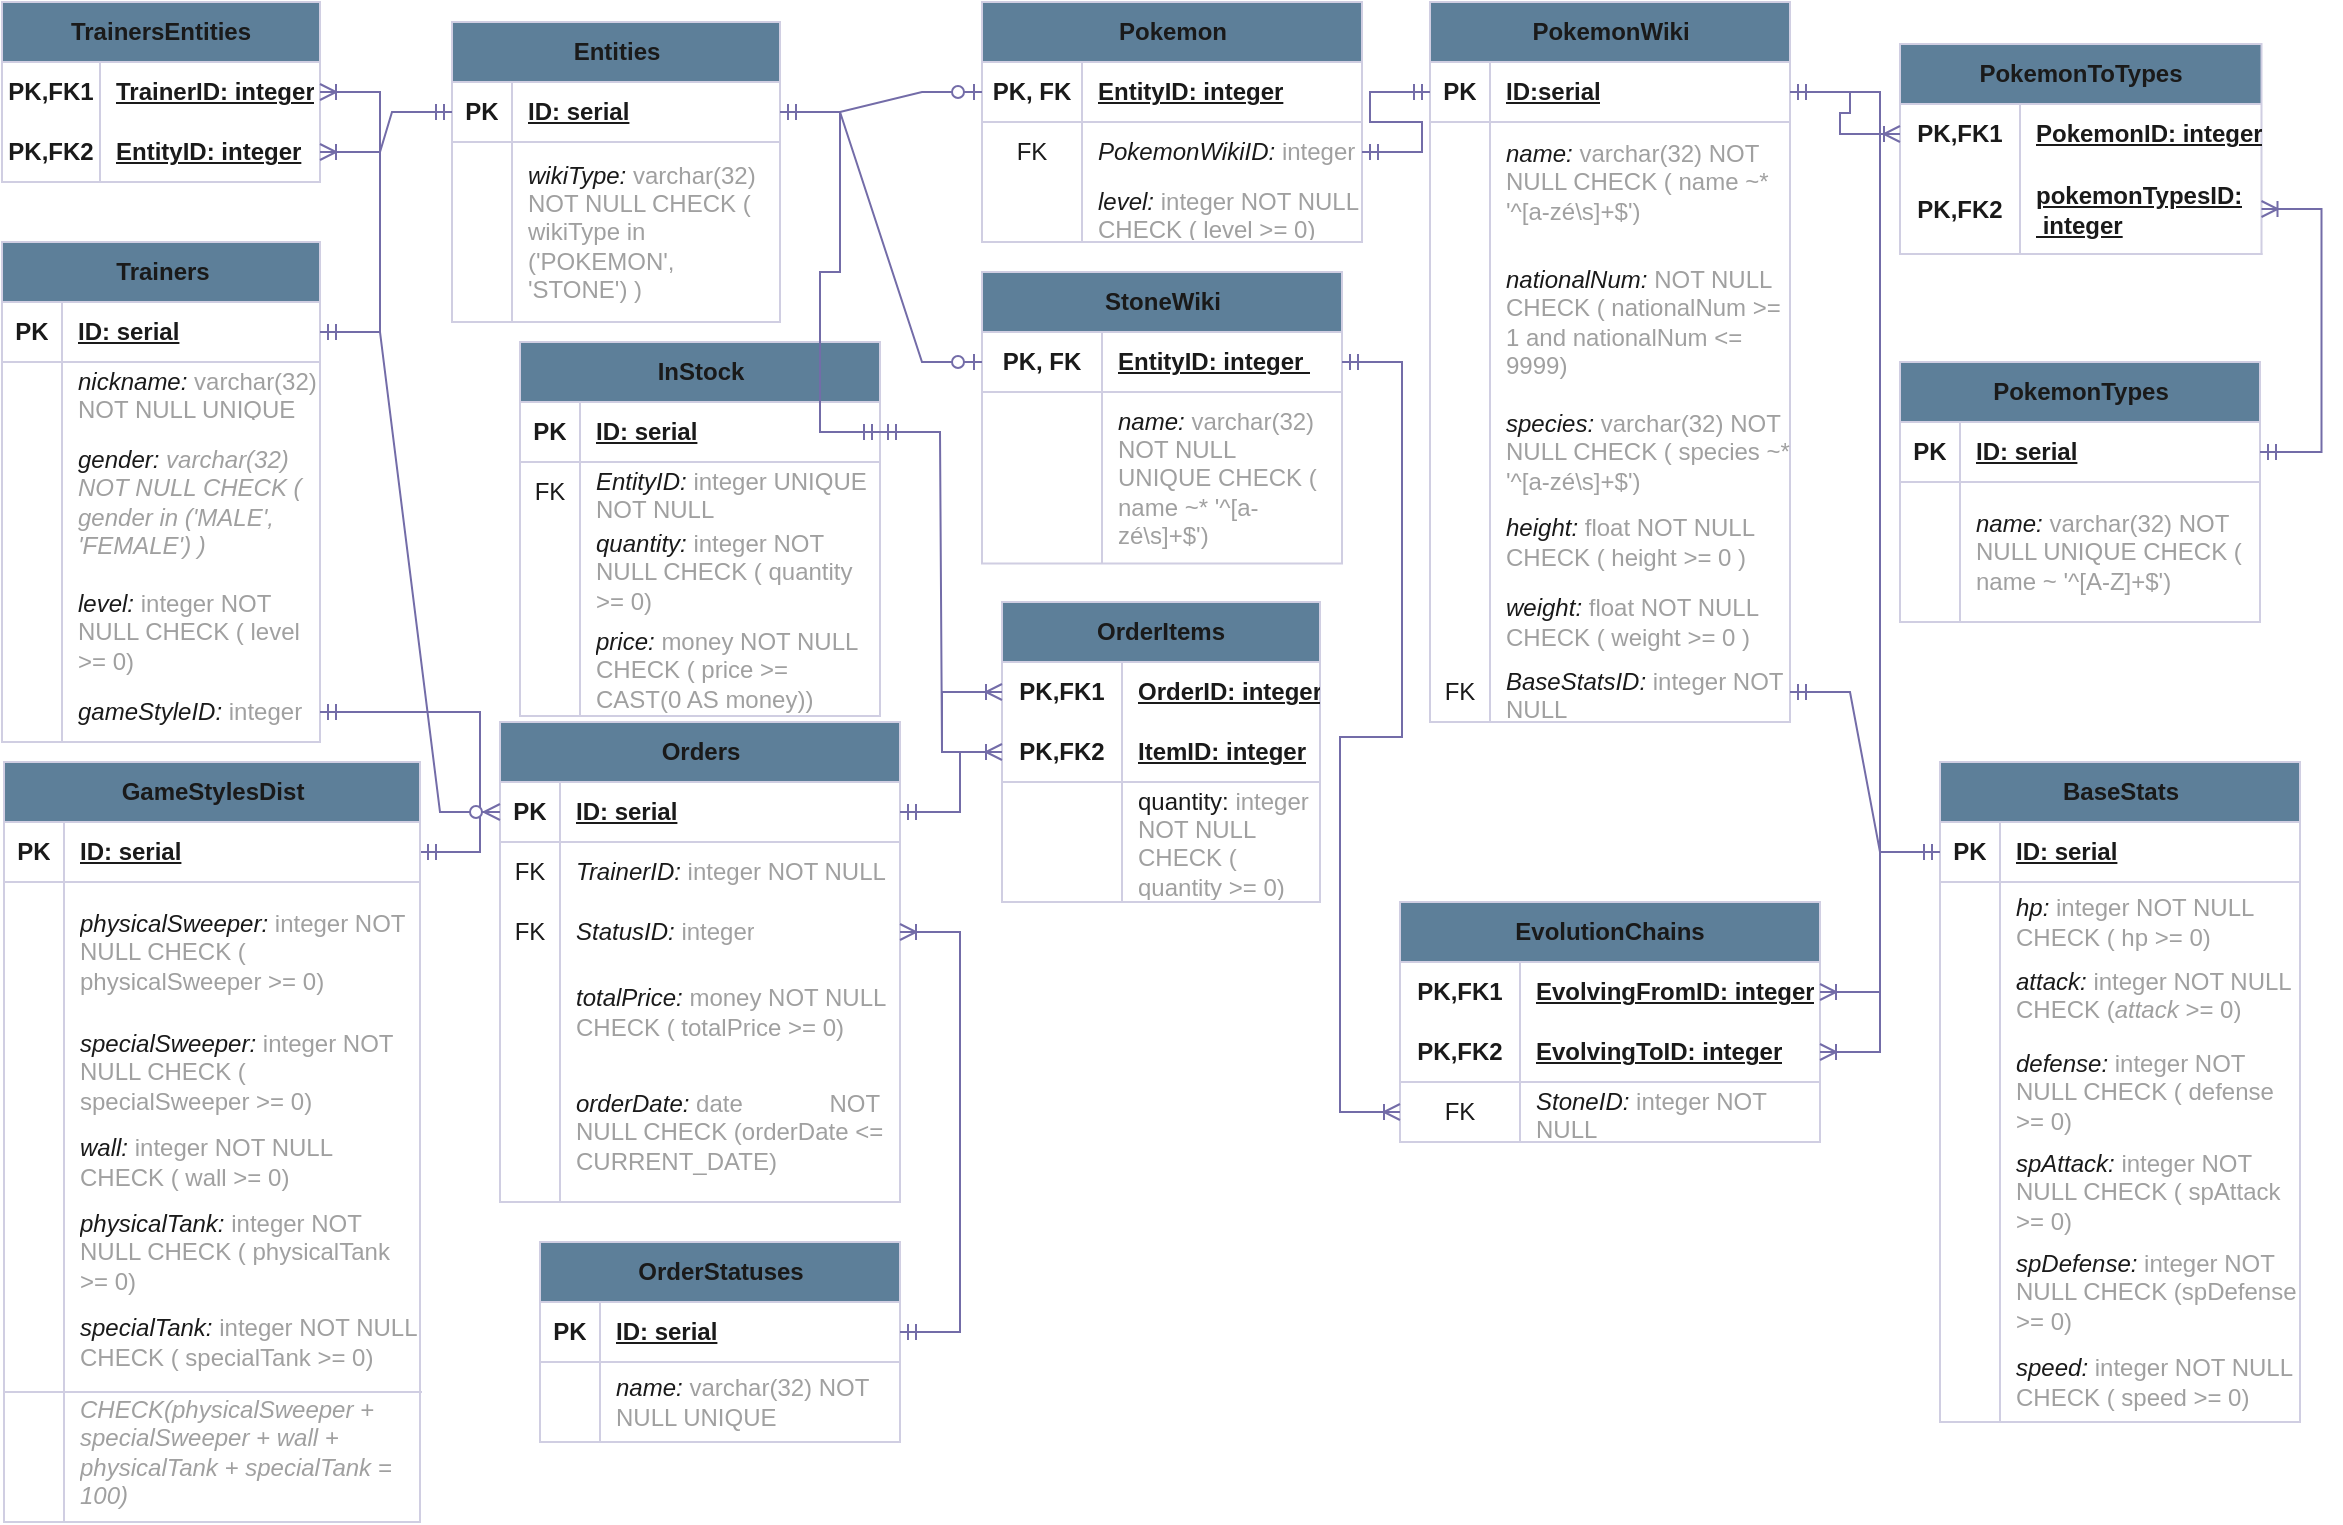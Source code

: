 <mxfile version="21.8.2" type="device">
  <diagram id="R2lEEEUBdFMjLlhIrx00" name="Page-1">
    <mxGraphModel dx="2038" dy="674" grid="0" gridSize="10" guides="1" tooltips="1" connect="1" arrows="1" fold="1" page="1" pageScale="1" pageWidth="1169" pageHeight="827" background="#ffffff" math="0" shadow="0" extFonts="Permanent Marker^https://fonts.googleapis.com/css?family=Permanent+Marker">
      <root>
        <mxCell id="0" />
        <mxCell id="1" parent="0" />
        <mxCell id="jdBMBH9iCpjUCHstsH-d-1" value="Entities" style="shape=table;startSize=30;container=1;collapsible=1;childLayout=tableLayout;fixedRows=1;rowLines=0;fontStyle=1;align=center;resizeLast=1;html=1;labelBackgroundColor=none;fillColor=#5D7F99;strokeColor=#D0CEE2;fontColor=#1A1A1A;" parent="1" vertex="1">
          <mxGeometry x="-944" y="10" width="164" height="150" as="geometry" />
        </mxCell>
        <mxCell id="jdBMBH9iCpjUCHstsH-d-2" value="" style="shape=tableRow;horizontal=0;startSize=0;swimlaneHead=0;swimlaneBody=0;fillColor=none;collapsible=0;dropTarget=0;points=[[0,0.5],[1,0.5]];portConstraint=eastwest;top=0;left=0;right=0;bottom=1;labelBackgroundColor=none;strokeColor=#D0CEE2;fontColor=#1A1A1A;" parent="jdBMBH9iCpjUCHstsH-d-1" vertex="1">
          <mxGeometry y="30" width="164" height="30" as="geometry" />
        </mxCell>
        <mxCell id="jdBMBH9iCpjUCHstsH-d-3" value="PK" style="shape=partialRectangle;connectable=0;fillColor=none;top=0;left=0;bottom=0;right=0;fontStyle=1;overflow=hidden;whiteSpace=wrap;html=1;labelBackgroundColor=none;strokeColor=#D0CEE2;fontColor=#1A1A1A;" parent="jdBMBH9iCpjUCHstsH-d-2" vertex="1">
          <mxGeometry width="30" height="30" as="geometry">
            <mxRectangle width="30" height="30" as="alternateBounds" />
          </mxGeometry>
        </mxCell>
        <mxCell id="jdBMBH9iCpjUCHstsH-d-4" value="ID: serial" style="shape=partialRectangle;connectable=0;fillColor=none;top=0;left=0;bottom=0;right=0;align=left;spacingLeft=6;fontStyle=5;overflow=hidden;whiteSpace=wrap;html=1;labelBackgroundColor=none;strokeColor=#D0CEE2;fontColor=#1A1A1A;" parent="jdBMBH9iCpjUCHstsH-d-2" vertex="1">
          <mxGeometry x="30" width="134" height="30" as="geometry">
            <mxRectangle width="134" height="30" as="alternateBounds" />
          </mxGeometry>
        </mxCell>
        <mxCell id="jdBMBH9iCpjUCHstsH-d-5" value="" style="shape=tableRow;horizontal=0;startSize=0;swimlaneHead=0;swimlaneBody=0;fillColor=none;collapsible=0;dropTarget=0;points=[[0,0.5],[1,0.5]];portConstraint=eastwest;top=0;left=0;right=0;bottom=0;labelBackgroundColor=none;strokeColor=#D0CEE2;fontColor=#1A1A1A;" parent="jdBMBH9iCpjUCHstsH-d-1" vertex="1">
          <mxGeometry y="60" width="164" height="90" as="geometry" />
        </mxCell>
        <mxCell id="jdBMBH9iCpjUCHstsH-d-6" value="" style="shape=partialRectangle;connectable=0;fillColor=none;top=0;left=0;bottom=0;right=0;editable=1;overflow=hidden;whiteSpace=wrap;html=1;labelBackgroundColor=none;strokeColor=#D0CEE2;fontColor=#1A1A1A;" parent="jdBMBH9iCpjUCHstsH-d-5" vertex="1">
          <mxGeometry width="30" height="90" as="geometry">
            <mxRectangle width="30" height="90" as="alternateBounds" />
          </mxGeometry>
        </mxCell>
        <mxCell id="jdBMBH9iCpjUCHstsH-d-7" value="&lt;i&gt;wikiType:&lt;/i&gt;&amp;nbsp;&lt;font color=&quot;#a0a0a0&quot;&gt;varchar(32) NOT NULL CHECK ( wikiType in (&#39;POKEMON&#39;, &#39;STONE&#39;) )&lt;/font&gt;" style="shape=partialRectangle;connectable=0;fillColor=none;top=0;left=0;bottom=0;right=0;align=left;spacingLeft=6;overflow=hidden;whiteSpace=wrap;html=1;labelBackgroundColor=none;strokeColor=#D0CEE2;fontColor=#1A1A1A;" parent="jdBMBH9iCpjUCHstsH-d-5" vertex="1">
          <mxGeometry x="30" width="134" height="90" as="geometry">
            <mxRectangle width="134" height="90" as="alternateBounds" />
          </mxGeometry>
        </mxCell>
        <mxCell id="jdBMBH9iCpjUCHstsH-d-28" value="PokemonWiki" style="shape=table;startSize=30;container=1;collapsible=1;childLayout=tableLayout;fixedRows=1;rowLines=0;fontStyle=1;align=center;resizeLast=1;html=1;labelBackgroundColor=none;fillColor=#5D7F99;strokeColor=#D0CEE2;fontColor=#1A1A1A;" parent="1" vertex="1">
          <mxGeometry x="-455" width="180" height="360" as="geometry" />
        </mxCell>
        <mxCell id="jdBMBH9iCpjUCHstsH-d-29" value="" style="shape=tableRow;horizontal=0;startSize=0;swimlaneHead=0;swimlaneBody=0;fillColor=none;collapsible=0;dropTarget=0;points=[[0,0.5],[1,0.5]];portConstraint=eastwest;top=0;left=0;right=0;bottom=1;labelBackgroundColor=none;strokeColor=#D0CEE2;fontColor=#1A1A1A;" parent="jdBMBH9iCpjUCHstsH-d-28" vertex="1">
          <mxGeometry y="30" width="180" height="30" as="geometry" />
        </mxCell>
        <mxCell id="jdBMBH9iCpjUCHstsH-d-30" value="PK" style="shape=partialRectangle;connectable=0;fillColor=none;top=0;left=0;bottom=0;right=0;fontStyle=1;overflow=hidden;whiteSpace=wrap;html=1;labelBackgroundColor=none;strokeColor=#D0CEE2;fontColor=#1A1A1A;" parent="jdBMBH9iCpjUCHstsH-d-29" vertex="1">
          <mxGeometry width="30" height="30" as="geometry">
            <mxRectangle width="30" height="30" as="alternateBounds" />
          </mxGeometry>
        </mxCell>
        <mxCell id="jdBMBH9iCpjUCHstsH-d-31" value="ID:serial" style="shape=partialRectangle;connectable=0;fillColor=none;top=0;left=0;bottom=0;right=0;align=left;spacingLeft=6;fontStyle=5;overflow=hidden;whiteSpace=wrap;html=1;labelBackgroundColor=none;strokeColor=#D0CEE2;fontColor=#1A1A1A;" parent="jdBMBH9iCpjUCHstsH-d-29" vertex="1">
          <mxGeometry x="30" width="150" height="30" as="geometry">
            <mxRectangle width="150" height="30" as="alternateBounds" />
          </mxGeometry>
        </mxCell>
        <mxCell id="jdBMBH9iCpjUCHstsH-d-153" value="" style="shape=tableRow;horizontal=0;startSize=0;swimlaneHead=0;swimlaneBody=0;fillColor=none;collapsible=0;dropTarget=0;points=[[0,0.5],[1,0.5]];portConstraint=eastwest;top=0;left=0;right=0;bottom=0;labelBackgroundColor=none;strokeColor=#D0CEE2;fontColor=#1A1A1A;" parent="jdBMBH9iCpjUCHstsH-d-28" vertex="1">
          <mxGeometry y="60" width="180" height="60" as="geometry" />
        </mxCell>
        <mxCell id="jdBMBH9iCpjUCHstsH-d-154" value="" style="shape=partialRectangle;connectable=0;fillColor=none;top=0;left=0;bottom=0;right=0;editable=1;overflow=hidden;whiteSpace=wrap;html=1;labelBackgroundColor=none;strokeColor=#D0CEE2;fontColor=#1A1A1A;" parent="jdBMBH9iCpjUCHstsH-d-153" vertex="1">
          <mxGeometry width="30" height="60" as="geometry">
            <mxRectangle width="30" height="60" as="alternateBounds" />
          </mxGeometry>
        </mxCell>
        <mxCell id="jdBMBH9iCpjUCHstsH-d-155" value="&lt;i&gt;name:&lt;/i&gt;&amp;nbsp;&lt;font color=&quot;#a0a0a0&quot;&gt;varchar(32)&amp;nbsp;NOT NULL CHECK ( name ~* &#39;^[a-zé\s]+$&#39;)&lt;/font&gt;" style="shape=partialRectangle;connectable=0;fillColor=none;top=0;left=0;bottom=0;right=0;align=left;spacingLeft=6;overflow=hidden;whiteSpace=wrap;html=1;labelBackgroundColor=none;strokeColor=#D0CEE2;fontColor=#1A1A1A;" parent="jdBMBH9iCpjUCHstsH-d-153" vertex="1">
          <mxGeometry x="30" width="150" height="60" as="geometry">
            <mxRectangle width="150" height="60" as="alternateBounds" />
          </mxGeometry>
        </mxCell>
        <mxCell id="jdBMBH9iCpjUCHstsH-d-150" value="" style="shape=tableRow;horizontal=0;startSize=0;swimlaneHead=0;swimlaneBody=0;fillColor=none;collapsible=0;dropTarget=0;points=[[0,0.5],[1,0.5]];portConstraint=eastwest;top=0;left=0;right=0;bottom=0;labelBackgroundColor=none;strokeColor=#D0CEE2;fontColor=#1A1A1A;" parent="jdBMBH9iCpjUCHstsH-d-28" vertex="1">
          <mxGeometry y="120" width="180" height="80" as="geometry" />
        </mxCell>
        <mxCell id="jdBMBH9iCpjUCHstsH-d-151" value="" style="shape=partialRectangle;connectable=0;fillColor=none;top=0;left=0;bottom=0;right=0;editable=1;overflow=hidden;whiteSpace=wrap;html=1;labelBackgroundColor=none;strokeColor=#D0CEE2;fontColor=#1A1A1A;" parent="jdBMBH9iCpjUCHstsH-d-150" vertex="1">
          <mxGeometry width="30" height="80" as="geometry">
            <mxRectangle width="30" height="80" as="alternateBounds" />
          </mxGeometry>
        </mxCell>
        <mxCell id="jdBMBH9iCpjUCHstsH-d-152" value="&lt;i&gt;nationalNum:&lt;/i&gt;&amp;nbsp;&lt;font color=&quot;#a0a0a0&quot;&gt;NOT NULL CHECK ( nationalNum &amp;gt;= 1 and nationalNum &amp;lt;= 9999) &lt;/font&gt;" style="shape=partialRectangle;connectable=0;fillColor=none;top=0;left=0;bottom=0;right=0;align=left;spacingLeft=6;overflow=hidden;whiteSpace=wrap;html=1;labelBackgroundColor=none;strokeColor=#D0CEE2;fontColor=#1A1A1A;" parent="jdBMBH9iCpjUCHstsH-d-150" vertex="1">
          <mxGeometry x="30" width="150" height="80" as="geometry">
            <mxRectangle width="150" height="80" as="alternateBounds" />
          </mxGeometry>
        </mxCell>
        <mxCell id="jdBMBH9iCpjUCHstsH-d-32" value="" style="shape=tableRow;horizontal=0;startSize=0;swimlaneHead=0;swimlaneBody=0;fillColor=none;collapsible=0;dropTarget=0;points=[[0,0.5],[1,0.5]];portConstraint=eastwest;top=0;left=0;right=0;bottom=0;labelBackgroundColor=none;strokeColor=#D0CEE2;fontColor=#1A1A1A;" parent="jdBMBH9iCpjUCHstsH-d-28" vertex="1">
          <mxGeometry y="200" width="180" height="50" as="geometry" />
        </mxCell>
        <mxCell id="jdBMBH9iCpjUCHstsH-d-33" value="" style="shape=partialRectangle;connectable=0;fillColor=none;top=0;left=0;bottom=0;right=0;editable=1;overflow=hidden;whiteSpace=wrap;html=1;labelBackgroundColor=none;strokeColor=#D0CEE2;fontColor=#1A1A1A;" parent="jdBMBH9iCpjUCHstsH-d-32" vertex="1">
          <mxGeometry width="30" height="50" as="geometry">
            <mxRectangle width="30" height="50" as="alternateBounds" />
          </mxGeometry>
        </mxCell>
        <mxCell id="jdBMBH9iCpjUCHstsH-d-34" value="&lt;i&gt;species:&lt;/i&gt;&amp;nbsp;&lt;font color=&quot;#a0a0a0&quot;&gt;varchar(32)&amp;nbsp;NOT NULL CHECK ( species ~* &#39;^[a-zé\s]+$&#39;)&lt;/font&gt;" style="shape=partialRectangle;connectable=0;fillColor=none;top=0;left=0;bottom=0;right=0;align=left;spacingLeft=6;overflow=hidden;whiteSpace=wrap;html=1;labelBackgroundColor=none;strokeColor=#D0CEE2;fontColor=#1A1A1A;" parent="jdBMBH9iCpjUCHstsH-d-32" vertex="1">
          <mxGeometry x="30" width="150" height="50" as="geometry">
            <mxRectangle width="150" height="50" as="alternateBounds" />
          </mxGeometry>
        </mxCell>
        <mxCell id="jdBMBH9iCpjUCHstsH-d-156" value="" style="shape=tableRow;horizontal=0;startSize=0;swimlaneHead=0;swimlaneBody=0;fillColor=none;collapsible=0;dropTarget=0;points=[[0,0.5],[1,0.5]];portConstraint=eastwest;top=0;left=0;right=0;bottom=0;labelBackgroundColor=none;strokeColor=#D0CEE2;fontColor=#1A1A1A;" parent="jdBMBH9iCpjUCHstsH-d-28" vertex="1">
          <mxGeometry y="250" width="180" height="40" as="geometry" />
        </mxCell>
        <mxCell id="jdBMBH9iCpjUCHstsH-d-157" value="" style="shape=partialRectangle;connectable=0;fillColor=none;top=0;left=0;bottom=0;right=0;editable=1;overflow=hidden;whiteSpace=wrap;html=1;labelBackgroundColor=none;strokeColor=#D0CEE2;fontColor=#1A1A1A;" parent="jdBMBH9iCpjUCHstsH-d-156" vertex="1">
          <mxGeometry width="30" height="40" as="geometry">
            <mxRectangle width="30" height="40" as="alternateBounds" />
          </mxGeometry>
        </mxCell>
        <mxCell id="jdBMBH9iCpjUCHstsH-d-158" value="&lt;i&gt;height:&lt;/i&gt;&amp;nbsp;&lt;font color=&quot;#a0a0a0&quot;&gt;float&amp;nbsp;NOT NULL CHECK ( height &amp;gt;= 0 )&lt;/font&gt;" style="shape=partialRectangle;connectable=0;fillColor=none;top=0;left=0;bottom=0;right=0;align=left;spacingLeft=6;overflow=hidden;whiteSpace=wrap;html=1;labelBackgroundColor=none;strokeColor=#D0CEE2;fontColor=#1A1A1A;" parent="jdBMBH9iCpjUCHstsH-d-156" vertex="1">
          <mxGeometry x="30" width="150" height="40" as="geometry">
            <mxRectangle width="150" height="40" as="alternateBounds" />
          </mxGeometry>
        </mxCell>
        <mxCell id="jdBMBH9iCpjUCHstsH-d-159" value="" style="shape=tableRow;horizontal=0;startSize=0;swimlaneHead=0;swimlaneBody=0;fillColor=none;collapsible=0;dropTarget=0;points=[[0,0.5],[1,0.5]];portConstraint=eastwest;top=0;left=0;right=0;bottom=0;labelBackgroundColor=none;strokeColor=#D0CEE2;fontColor=#1A1A1A;" parent="jdBMBH9iCpjUCHstsH-d-28" vertex="1">
          <mxGeometry y="290" width="180" height="40" as="geometry" />
        </mxCell>
        <mxCell id="jdBMBH9iCpjUCHstsH-d-160" value="" style="shape=partialRectangle;connectable=0;fillColor=none;top=0;left=0;bottom=0;right=0;editable=1;overflow=hidden;whiteSpace=wrap;html=1;labelBackgroundColor=none;strokeColor=#D0CEE2;fontColor=#1A1A1A;" parent="jdBMBH9iCpjUCHstsH-d-159" vertex="1">
          <mxGeometry width="30" height="40" as="geometry">
            <mxRectangle width="30" height="40" as="alternateBounds" />
          </mxGeometry>
        </mxCell>
        <mxCell id="jdBMBH9iCpjUCHstsH-d-161" value="&lt;i&gt;weight: &lt;/i&gt;&lt;font color=&quot;#a0a0a0&quot;&gt;float&amp;nbsp;NOT NULL CHECK ( weight &amp;gt;= 0 )&lt;/font&gt;" style="shape=partialRectangle;connectable=0;fillColor=none;top=0;left=0;bottom=0;right=0;align=left;spacingLeft=6;overflow=hidden;whiteSpace=wrap;html=1;labelBackgroundColor=none;strokeColor=#D0CEE2;fontColor=#1A1A1A;" parent="jdBMBH9iCpjUCHstsH-d-159" vertex="1">
          <mxGeometry x="30" width="150" height="40" as="geometry">
            <mxRectangle width="150" height="40" as="alternateBounds" />
          </mxGeometry>
        </mxCell>
        <mxCell id="jdBMBH9iCpjUCHstsH-d-181" value="" style="shape=tableRow;horizontal=0;startSize=0;swimlaneHead=0;swimlaneBody=0;fillColor=none;collapsible=0;dropTarget=0;points=[[0,0.5],[1,0.5]];portConstraint=eastwest;top=0;left=0;right=0;bottom=0;labelBackgroundColor=none;strokeColor=#D0CEE2;fontColor=#1A1A1A;" parent="jdBMBH9iCpjUCHstsH-d-28" vertex="1">
          <mxGeometry y="330" width="180" height="30" as="geometry" />
        </mxCell>
        <mxCell id="jdBMBH9iCpjUCHstsH-d-182" value="FK" style="shape=partialRectangle;connectable=0;fillColor=none;top=0;left=0;bottom=0;right=0;editable=1;overflow=hidden;whiteSpace=wrap;html=1;labelBackgroundColor=none;strokeColor=#D0CEE2;fontColor=#1A1A1A;" parent="jdBMBH9iCpjUCHstsH-d-181" vertex="1">
          <mxGeometry width="30" height="30" as="geometry">
            <mxRectangle width="30" height="30" as="alternateBounds" />
          </mxGeometry>
        </mxCell>
        <mxCell id="jdBMBH9iCpjUCHstsH-d-183" value="&lt;i&gt;BaseStatsID:&amp;nbsp;&lt;/i&gt;&lt;font color=&quot;#a0a0a0&quot;&gt;integer NOT NULL&lt;/font&gt;" style="shape=partialRectangle;connectable=0;fillColor=none;top=0;left=0;bottom=0;right=0;align=left;spacingLeft=6;overflow=hidden;whiteSpace=wrap;html=1;labelBackgroundColor=none;strokeColor=#D0CEE2;fontColor=#1A1A1A;" parent="jdBMBH9iCpjUCHstsH-d-181" vertex="1">
          <mxGeometry x="30" width="150" height="30" as="geometry">
            <mxRectangle width="150" height="30" as="alternateBounds" />
          </mxGeometry>
        </mxCell>
        <mxCell id="jdBMBH9iCpjUCHstsH-d-54" value="PokemonToTypes" style="shape=table;startSize=30;container=1;collapsible=1;childLayout=tableLayout;fixedRows=1;rowLines=0;fontStyle=1;align=center;resizeLast=1;html=1;whiteSpace=wrap;labelBackgroundColor=none;fillColor=#5D7F99;strokeColor=#D0CEE2;fontColor=#1A1A1A;" parent="1" vertex="1">
          <mxGeometry x="-220" y="21" width="180.75" height="105" as="geometry" />
        </mxCell>
        <mxCell id="jdBMBH9iCpjUCHstsH-d-55" value="" style="shape=tableRow;horizontal=0;startSize=0;swimlaneHead=0;swimlaneBody=0;fillColor=none;collapsible=0;dropTarget=0;points=[[0,0.5],[1,0.5]];portConstraint=eastwest;top=0;left=0;right=0;bottom=0;html=1;labelBackgroundColor=none;strokeColor=#D0CEE2;fontColor=#1A1A1A;" parent="jdBMBH9iCpjUCHstsH-d-54" vertex="1">
          <mxGeometry y="30" width="180.75" height="30" as="geometry" />
        </mxCell>
        <mxCell id="jdBMBH9iCpjUCHstsH-d-56" value="PK,FK1" style="shape=partialRectangle;connectable=0;fillColor=none;top=0;left=0;bottom=0;right=0;fontStyle=1;overflow=hidden;html=1;whiteSpace=wrap;labelBackgroundColor=none;strokeColor=#D0CEE2;fontColor=#1A1A1A;" parent="jdBMBH9iCpjUCHstsH-d-55" vertex="1">
          <mxGeometry width="60" height="30" as="geometry">
            <mxRectangle width="60" height="30" as="alternateBounds" />
          </mxGeometry>
        </mxCell>
        <mxCell id="jdBMBH9iCpjUCHstsH-d-57" value="PokemonID:&amp;nbsp;integer" style="shape=partialRectangle;connectable=0;fillColor=none;top=0;left=0;bottom=0;right=0;align=left;spacingLeft=6;fontStyle=5;overflow=hidden;html=1;whiteSpace=wrap;labelBackgroundColor=none;strokeColor=#D0CEE2;fontColor=#1A1A1A;" parent="jdBMBH9iCpjUCHstsH-d-55" vertex="1">
          <mxGeometry x="60" width="120.75" height="30" as="geometry">
            <mxRectangle width="120.75" height="30" as="alternateBounds" />
          </mxGeometry>
        </mxCell>
        <mxCell id="jdBMBH9iCpjUCHstsH-d-58" value="" style="shape=tableRow;horizontal=0;startSize=0;swimlaneHead=0;swimlaneBody=0;fillColor=none;collapsible=0;dropTarget=0;points=[[0,0.5],[1,0.5]];portConstraint=eastwest;top=0;left=0;right=0;bottom=1;html=1;labelBackgroundColor=none;strokeColor=#D0CEE2;fontColor=#1A1A1A;" parent="jdBMBH9iCpjUCHstsH-d-54" vertex="1">
          <mxGeometry y="60" width="180.75" height="45" as="geometry" />
        </mxCell>
        <mxCell id="jdBMBH9iCpjUCHstsH-d-59" value="PK,FK2" style="shape=partialRectangle;connectable=0;fillColor=none;top=0;left=0;bottom=0;right=0;fontStyle=1;overflow=hidden;html=1;whiteSpace=wrap;labelBackgroundColor=none;strokeColor=#D0CEE2;fontColor=#1A1A1A;" parent="jdBMBH9iCpjUCHstsH-d-58" vertex="1">
          <mxGeometry width="60" height="45" as="geometry">
            <mxRectangle width="60" height="45" as="alternateBounds" />
          </mxGeometry>
        </mxCell>
        <mxCell id="jdBMBH9iCpjUCHstsH-d-60" value="pokemonTypesID:&lt;br&gt;&amp;nbsp;integer" style="shape=partialRectangle;connectable=0;fillColor=none;top=0;left=0;bottom=0;right=0;align=left;spacingLeft=6;fontStyle=5;overflow=hidden;html=1;whiteSpace=wrap;labelBackgroundColor=none;strokeColor=#D0CEE2;fontColor=#1A1A1A;" parent="jdBMBH9iCpjUCHstsH-d-58" vertex="1">
          <mxGeometry x="60" width="120.75" height="45" as="geometry">
            <mxRectangle width="120.75" height="45" as="alternateBounds" />
          </mxGeometry>
        </mxCell>
        <mxCell id="jdBMBH9iCpjUCHstsH-d-67" value="PokemonTypes" style="shape=table;startSize=30;container=1;collapsible=1;childLayout=tableLayout;fixedRows=1;rowLines=0;fontStyle=1;align=center;resizeLast=1;html=1;labelBackgroundColor=none;fillColor=#5D7F99;strokeColor=#D0CEE2;fontColor=#1A1A1A;" parent="1" vertex="1">
          <mxGeometry x="-220" y="180" width="180" height="130" as="geometry" />
        </mxCell>
        <mxCell id="jdBMBH9iCpjUCHstsH-d-68" value="" style="shape=tableRow;horizontal=0;startSize=0;swimlaneHead=0;swimlaneBody=0;fillColor=none;collapsible=0;dropTarget=0;points=[[0,0.5],[1,0.5]];portConstraint=eastwest;top=0;left=0;right=0;bottom=1;labelBackgroundColor=none;strokeColor=#D0CEE2;fontColor=#1A1A1A;" parent="jdBMBH9iCpjUCHstsH-d-67" vertex="1">
          <mxGeometry y="30" width="180" height="30" as="geometry" />
        </mxCell>
        <mxCell id="jdBMBH9iCpjUCHstsH-d-69" value="PK" style="shape=partialRectangle;connectable=0;fillColor=none;top=0;left=0;bottom=0;right=0;fontStyle=1;overflow=hidden;whiteSpace=wrap;html=1;labelBackgroundColor=none;strokeColor=#D0CEE2;fontColor=#1A1A1A;" parent="jdBMBH9iCpjUCHstsH-d-68" vertex="1">
          <mxGeometry width="30" height="30" as="geometry">
            <mxRectangle width="30" height="30" as="alternateBounds" />
          </mxGeometry>
        </mxCell>
        <mxCell id="jdBMBH9iCpjUCHstsH-d-70" value="ID:&amp;nbsp;serial" style="shape=partialRectangle;connectable=0;fillColor=none;top=0;left=0;bottom=0;right=0;align=left;spacingLeft=6;fontStyle=5;overflow=hidden;whiteSpace=wrap;html=1;labelBackgroundColor=none;strokeColor=#D0CEE2;fontColor=#1A1A1A;" parent="jdBMBH9iCpjUCHstsH-d-68" vertex="1">
          <mxGeometry x="30" width="150" height="30" as="geometry">
            <mxRectangle width="150" height="30" as="alternateBounds" />
          </mxGeometry>
        </mxCell>
        <mxCell id="jdBMBH9iCpjUCHstsH-d-71" value="" style="shape=tableRow;horizontal=0;startSize=0;swimlaneHead=0;swimlaneBody=0;fillColor=none;collapsible=0;dropTarget=0;points=[[0,0.5],[1,0.5]];portConstraint=eastwest;top=0;left=0;right=0;bottom=0;labelBackgroundColor=none;strokeColor=#D0CEE2;fontColor=#1A1A1A;" parent="jdBMBH9iCpjUCHstsH-d-67" vertex="1">
          <mxGeometry y="60" width="180" height="70" as="geometry" />
        </mxCell>
        <mxCell id="jdBMBH9iCpjUCHstsH-d-72" value="" style="shape=partialRectangle;connectable=0;fillColor=none;top=0;left=0;bottom=0;right=0;editable=1;overflow=hidden;whiteSpace=wrap;html=1;labelBackgroundColor=none;strokeColor=#D0CEE2;fontColor=#1A1A1A;" parent="jdBMBH9iCpjUCHstsH-d-71" vertex="1">
          <mxGeometry width="30" height="70" as="geometry">
            <mxRectangle width="30" height="70" as="alternateBounds" />
          </mxGeometry>
        </mxCell>
        <mxCell id="jdBMBH9iCpjUCHstsH-d-73" value="&lt;i&gt;name:&amp;nbsp;&lt;/i&gt;&lt;font color=&quot;#a0a0a0&quot;&gt;varchar(32) NOT NULL UNIQUE CHECK ( name ~ &#39;^[A-Z]+$&#39;)&lt;/font&gt;" style="shape=partialRectangle;connectable=0;fillColor=none;top=0;left=0;bottom=0;right=0;align=left;spacingLeft=6;overflow=hidden;whiteSpace=wrap;html=1;labelBackgroundColor=none;strokeColor=#D0CEE2;fontColor=#1A1A1A;" parent="jdBMBH9iCpjUCHstsH-d-71" vertex="1">
          <mxGeometry x="30" width="150" height="70" as="geometry">
            <mxRectangle width="150" height="70" as="alternateBounds" />
          </mxGeometry>
        </mxCell>
        <mxCell id="jdBMBH9iCpjUCHstsH-d-80" value="" style="edgeStyle=entityRelationEdgeStyle;fontSize=12;html=1;endArrow=ERoneToMany;startArrow=ERmandOne;rounded=0;exitX=1;exitY=0.5;exitDx=0;exitDy=0;entryX=0;entryY=0.5;entryDx=0;entryDy=0;labelBackgroundColor=none;strokeColor=#736CA8;fontColor=default;" parent="1" source="jdBMBH9iCpjUCHstsH-d-29" target="jdBMBH9iCpjUCHstsH-d-55" edge="1">
          <mxGeometry width="100" height="100" relative="1" as="geometry">
            <mxPoint x="-89" y="420" as="sourcePoint" />
            <mxPoint x="11" y="320" as="targetPoint" />
          </mxGeometry>
        </mxCell>
        <mxCell id="jdBMBH9iCpjUCHstsH-d-81" value="" style="edgeStyle=entityRelationEdgeStyle;fontSize=12;html=1;endArrow=ERoneToMany;startArrow=ERmandOne;rounded=0;labelBackgroundColor=none;strokeColor=#736CA8;fontColor=default;" parent="1" source="jdBMBH9iCpjUCHstsH-d-68" target="jdBMBH9iCpjUCHstsH-d-58" edge="1">
          <mxGeometry width="100" height="100" relative="1" as="geometry">
            <mxPoint x="-30" y="225" as="sourcePoint" />
            <mxPoint x="111" y="300" as="targetPoint" />
          </mxGeometry>
        </mxCell>
        <mxCell id="jdBMBH9iCpjUCHstsH-d-82" value="Pokemon" style="shape=table;startSize=30;container=1;collapsible=1;childLayout=tableLayout;fixedRows=1;rowLines=0;fontStyle=1;align=center;resizeLast=1;html=1;labelBackgroundColor=none;fillColor=#5D7F99;strokeColor=#D0CEE2;fontColor=#1A1A1A;" parent="1" vertex="1">
          <mxGeometry x="-679" width="190" height="120" as="geometry" />
        </mxCell>
        <mxCell id="jdBMBH9iCpjUCHstsH-d-83" value="" style="shape=tableRow;horizontal=0;startSize=0;swimlaneHead=0;swimlaneBody=0;fillColor=none;collapsible=0;dropTarget=0;points=[[0,0.5],[1,0.5]];portConstraint=eastwest;top=0;left=0;right=0;bottom=1;labelBackgroundColor=none;strokeColor=#D0CEE2;fontColor=#1A1A1A;" parent="jdBMBH9iCpjUCHstsH-d-82" vertex="1">
          <mxGeometry y="30" width="190" height="30" as="geometry" />
        </mxCell>
        <mxCell id="jdBMBH9iCpjUCHstsH-d-84" value="PK, FK" style="shape=partialRectangle;connectable=0;fillColor=none;top=0;left=0;bottom=0;right=0;fontStyle=1;overflow=hidden;whiteSpace=wrap;html=1;labelBackgroundColor=none;strokeColor=#D0CEE2;fontColor=#1A1A1A;" parent="jdBMBH9iCpjUCHstsH-d-83" vertex="1">
          <mxGeometry width="50" height="30" as="geometry">
            <mxRectangle width="50" height="30" as="alternateBounds" />
          </mxGeometry>
        </mxCell>
        <mxCell id="jdBMBH9iCpjUCHstsH-d-85" value="EntityID:&amp;nbsp;integer" style="shape=partialRectangle;connectable=0;fillColor=none;top=0;left=0;bottom=0;right=0;align=left;spacingLeft=6;fontStyle=5;overflow=hidden;whiteSpace=wrap;html=1;labelBackgroundColor=none;strokeColor=#D0CEE2;fontColor=#1A1A1A;" parent="jdBMBH9iCpjUCHstsH-d-83" vertex="1">
          <mxGeometry x="50" width="140" height="30" as="geometry">
            <mxRectangle width="140" height="30" as="alternateBounds" />
          </mxGeometry>
        </mxCell>
        <mxCell id="jdBMBH9iCpjUCHstsH-d-86" value="" style="shape=tableRow;horizontal=0;startSize=0;swimlaneHead=0;swimlaneBody=0;fillColor=none;collapsible=0;dropTarget=0;points=[[0,0.5],[1,0.5]];portConstraint=eastwest;top=0;left=0;right=0;bottom=0;labelBackgroundColor=none;strokeColor=#D0CEE2;fontColor=#1A1A1A;" parent="jdBMBH9iCpjUCHstsH-d-82" vertex="1">
          <mxGeometry y="60" width="190" height="30" as="geometry" />
        </mxCell>
        <mxCell id="jdBMBH9iCpjUCHstsH-d-87" value="FK" style="shape=partialRectangle;connectable=0;fillColor=none;top=0;left=0;bottom=0;right=0;editable=1;overflow=hidden;whiteSpace=wrap;html=1;labelBackgroundColor=none;strokeColor=#D0CEE2;fontColor=#1A1A1A;" parent="jdBMBH9iCpjUCHstsH-d-86" vertex="1">
          <mxGeometry width="50" height="30" as="geometry">
            <mxRectangle width="50" height="30" as="alternateBounds" />
          </mxGeometry>
        </mxCell>
        <mxCell id="jdBMBH9iCpjUCHstsH-d-88" value="&lt;i&gt;PokemonWikiID:&lt;/i&gt;&amp;nbsp;&lt;font color=&quot;#a0a0a0&quot;&gt;integer&lt;/font&gt;" style="shape=partialRectangle;connectable=0;fillColor=none;top=0;left=0;bottom=0;right=0;align=left;spacingLeft=6;overflow=hidden;whiteSpace=wrap;html=1;labelBackgroundColor=none;strokeColor=#D0CEE2;fontColor=#1A1A1A;" parent="jdBMBH9iCpjUCHstsH-d-86" vertex="1">
          <mxGeometry x="50" width="140" height="30" as="geometry">
            <mxRectangle width="140" height="30" as="alternateBounds" />
          </mxGeometry>
        </mxCell>
        <mxCell id="jdBMBH9iCpjUCHstsH-d-89" value="" style="shape=tableRow;horizontal=0;startSize=0;swimlaneHead=0;swimlaneBody=0;fillColor=none;collapsible=0;dropTarget=0;points=[[0,0.5],[1,0.5]];portConstraint=eastwest;top=0;left=0;right=0;bottom=0;labelBackgroundColor=none;strokeColor=#D0CEE2;fontColor=#1A1A1A;" parent="jdBMBH9iCpjUCHstsH-d-82" vertex="1">
          <mxGeometry y="90" width="190" height="30" as="geometry" />
        </mxCell>
        <mxCell id="jdBMBH9iCpjUCHstsH-d-90" value="" style="shape=partialRectangle;connectable=0;fillColor=none;top=0;left=0;bottom=0;right=0;editable=1;overflow=hidden;whiteSpace=wrap;html=1;labelBackgroundColor=none;strokeColor=#D0CEE2;fontColor=#1A1A1A;" parent="jdBMBH9iCpjUCHstsH-d-89" vertex="1">
          <mxGeometry width="50" height="30" as="geometry">
            <mxRectangle width="50" height="30" as="alternateBounds" />
          </mxGeometry>
        </mxCell>
        <mxCell id="jdBMBH9iCpjUCHstsH-d-91" value="&lt;i&gt;level:&lt;/i&gt;&amp;nbsp;&lt;font color=&quot;#a0a0a0&quot;&gt;integer NOT NULL CHECK ( level &amp;gt;= 0)&lt;/font&gt;" style="shape=partialRectangle;connectable=0;fillColor=none;top=0;left=0;bottom=0;right=0;align=left;spacingLeft=6;overflow=hidden;whiteSpace=wrap;html=1;labelBackgroundColor=none;strokeColor=#D0CEE2;fontColor=#1A1A1A;" parent="jdBMBH9iCpjUCHstsH-d-89" vertex="1">
          <mxGeometry x="50" width="140" height="30" as="geometry">
            <mxRectangle width="140" height="30" as="alternateBounds" />
          </mxGeometry>
        </mxCell>
        <mxCell id="jdBMBH9iCpjUCHstsH-d-95" value="BaseStats" style="shape=table;startSize=30;container=1;collapsible=1;childLayout=tableLayout;fixedRows=1;rowLines=0;fontStyle=1;align=center;resizeLast=1;html=1;labelBackgroundColor=none;fillColor=#5D7F99;strokeColor=#D0CEE2;fontColor=#1A1A1A;" parent="1" vertex="1">
          <mxGeometry x="-200" y="380" width="180" height="330" as="geometry" />
        </mxCell>
        <mxCell id="jdBMBH9iCpjUCHstsH-d-96" value="" style="shape=tableRow;horizontal=0;startSize=0;swimlaneHead=0;swimlaneBody=0;fillColor=none;collapsible=0;dropTarget=0;points=[[0,0.5],[1,0.5]];portConstraint=eastwest;top=0;left=0;right=0;bottom=1;labelBackgroundColor=none;strokeColor=#D0CEE2;fontColor=#1A1A1A;" parent="jdBMBH9iCpjUCHstsH-d-95" vertex="1">
          <mxGeometry y="30" width="180" height="30" as="geometry" />
        </mxCell>
        <mxCell id="jdBMBH9iCpjUCHstsH-d-97" value="PK" style="shape=partialRectangle;connectable=0;fillColor=none;top=0;left=0;bottom=0;right=0;fontStyle=1;overflow=hidden;whiteSpace=wrap;html=1;labelBackgroundColor=none;strokeColor=#D0CEE2;fontColor=#1A1A1A;" parent="jdBMBH9iCpjUCHstsH-d-96" vertex="1">
          <mxGeometry width="30" height="30" as="geometry">
            <mxRectangle width="30" height="30" as="alternateBounds" />
          </mxGeometry>
        </mxCell>
        <mxCell id="jdBMBH9iCpjUCHstsH-d-98" value="ID:&amp;nbsp;serial" style="shape=partialRectangle;connectable=0;fillColor=none;top=0;left=0;bottom=0;right=0;align=left;spacingLeft=6;fontStyle=5;overflow=hidden;whiteSpace=wrap;html=1;labelBackgroundColor=none;strokeColor=#D0CEE2;fontColor=#1A1A1A;" parent="jdBMBH9iCpjUCHstsH-d-96" vertex="1">
          <mxGeometry x="30" width="150" height="30" as="geometry">
            <mxRectangle width="150" height="30" as="alternateBounds" />
          </mxGeometry>
        </mxCell>
        <mxCell id="jdBMBH9iCpjUCHstsH-d-99" value="" style="shape=tableRow;horizontal=0;startSize=0;swimlaneHead=0;swimlaneBody=0;fillColor=none;collapsible=0;dropTarget=0;points=[[0,0.5],[1,0.5]];portConstraint=eastwest;top=0;left=0;right=0;bottom=0;labelBackgroundColor=none;strokeColor=#D0CEE2;fontColor=#1A1A1A;" parent="jdBMBH9iCpjUCHstsH-d-95" vertex="1">
          <mxGeometry y="60" width="180" height="40" as="geometry" />
        </mxCell>
        <mxCell id="jdBMBH9iCpjUCHstsH-d-100" value="" style="shape=partialRectangle;connectable=0;fillColor=none;top=0;left=0;bottom=0;right=0;editable=1;overflow=hidden;whiteSpace=wrap;html=1;labelBackgroundColor=none;strokeColor=#D0CEE2;fontColor=#1A1A1A;" parent="jdBMBH9iCpjUCHstsH-d-99" vertex="1">
          <mxGeometry width="30" height="40" as="geometry">
            <mxRectangle width="30" height="40" as="alternateBounds" />
          </mxGeometry>
        </mxCell>
        <mxCell id="jdBMBH9iCpjUCHstsH-d-101" value="&lt;i&gt;hp:&amp;nbsp;&lt;/i&gt;&lt;font color=&quot;#a0a0a0&quot;&gt;integer NOT NULL CHECK ( hp &amp;gt;= 0)&lt;/font&gt;" style="shape=partialRectangle;connectable=0;fillColor=none;top=0;left=0;bottom=0;right=0;align=left;spacingLeft=6;overflow=hidden;whiteSpace=wrap;html=1;labelBackgroundColor=none;strokeColor=#D0CEE2;fontColor=#1A1A1A;" parent="jdBMBH9iCpjUCHstsH-d-99" vertex="1">
          <mxGeometry x="30" width="150" height="40" as="geometry">
            <mxRectangle width="150" height="40" as="alternateBounds" />
          </mxGeometry>
        </mxCell>
        <mxCell id="jdBMBH9iCpjUCHstsH-d-102" value="" style="shape=tableRow;horizontal=0;startSize=0;swimlaneHead=0;swimlaneBody=0;fillColor=none;collapsible=0;dropTarget=0;points=[[0,0.5],[1,0.5]];portConstraint=eastwest;top=0;left=0;right=0;bottom=0;labelBackgroundColor=none;strokeColor=#D0CEE2;fontColor=#1A1A1A;" parent="jdBMBH9iCpjUCHstsH-d-95" vertex="1">
          <mxGeometry y="100" width="180" height="40" as="geometry" />
        </mxCell>
        <mxCell id="jdBMBH9iCpjUCHstsH-d-103" value="" style="shape=partialRectangle;connectable=0;fillColor=none;top=0;left=0;bottom=0;right=0;editable=1;overflow=hidden;whiteSpace=wrap;html=1;labelBackgroundColor=none;strokeColor=#D0CEE2;fontColor=#1A1A1A;" parent="jdBMBH9iCpjUCHstsH-d-102" vertex="1">
          <mxGeometry width="30" height="40" as="geometry">
            <mxRectangle width="30" height="40" as="alternateBounds" />
          </mxGeometry>
        </mxCell>
        <mxCell id="jdBMBH9iCpjUCHstsH-d-104" value="&lt;i&gt;attack: &lt;/i&gt;&lt;font color=&quot;#a0a0a0&quot;&gt;integer NOT NULL CHECK (&lt;i&gt;attack&lt;/i&gt;&amp;nbsp;&amp;gt;= 0)&lt;/font&gt;&lt;br&gt;&lt;i&gt;&amp;nbsp;&lt;/i&gt;" style="shape=partialRectangle;connectable=0;fillColor=none;top=0;left=0;bottom=0;right=0;align=left;spacingLeft=6;overflow=hidden;whiteSpace=wrap;html=1;labelBackgroundColor=none;strokeColor=#D0CEE2;fontColor=#1A1A1A;" parent="jdBMBH9iCpjUCHstsH-d-102" vertex="1">
          <mxGeometry x="30" width="150" height="40" as="geometry">
            <mxRectangle width="150" height="40" as="alternateBounds" />
          </mxGeometry>
        </mxCell>
        <mxCell id="jdBMBH9iCpjUCHstsH-d-105" value="" style="shape=tableRow;horizontal=0;startSize=0;swimlaneHead=0;swimlaneBody=0;fillColor=none;collapsible=0;dropTarget=0;points=[[0,0.5],[1,0.5]];portConstraint=eastwest;top=0;left=0;right=0;bottom=0;labelBackgroundColor=none;strokeColor=#D0CEE2;fontColor=#1A1A1A;" parent="jdBMBH9iCpjUCHstsH-d-95" vertex="1">
          <mxGeometry y="140" width="180" height="50" as="geometry" />
        </mxCell>
        <mxCell id="jdBMBH9iCpjUCHstsH-d-106" value="" style="shape=partialRectangle;connectable=0;fillColor=none;top=0;left=0;bottom=0;right=0;editable=1;overflow=hidden;whiteSpace=wrap;html=1;labelBackgroundColor=none;strokeColor=#D0CEE2;fontColor=#1A1A1A;" parent="jdBMBH9iCpjUCHstsH-d-105" vertex="1">
          <mxGeometry width="30" height="50" as="geometry">
            <mxRectangle width="30" height="50" as="alternateBounds" />
          </mxGeometry>
        </mxCell>
        <mxCell id="jdBMBH9iCpjUCHstsH-d-107" value="&lt;i&gt;defense:&amp;nbsp;&lt;/i&gt;&lt;font color=&quot;#a0a0a0&quot;&gt;integer NOT NULL CHECK ( defense &amp;gt;= 0)&lt;/font&gt;" style="shape=partialRectangle;connectable=0;fillColor=none;top=0;left=0;bottom=0;right=0;align=left;spacingLeft=6;overflow=hidden;whiteSpace=wrap;html=1;labelBackgroundColor=none;strokeColor=#D0CEE2;fontColor=#1A1A1A;" parent="jdBMBH9iCpjUCHstsH-d-105" vertex="1">
          <mxGeometry x="30" width="150" height="50" as="geometry">
            <mxRectangle width="150" height="50" as="alternateBounds" />
          </mxGeometry>
        </mxCell>
        <mxCell id="jdBMBH9iCpjUCHstsH-d-109" value="" style="shape=tableRow;horizontal=0;startSize=0;swimlaneHead=0;swimlaneBody=0;fillColor=none;collapsible=0;dropTarget=0;points=[[0,0.5],[1,0.5]];portConstraint=eastwest;top=0;left=0;right=0;bottom=0;labelBackgroundColor=none;strokeColor=#D0CEE2;fontColor=#1A1A1A;" parent="jdBMBH9iCpjUCHstsH-d-95" vertex="1">
          <mxGeometry y="190" width="180" height="50" as="geometry" />
        </mxCell>
        <mxCell id="jdBMBH9iCpjUCHstsH-d-110" value="" style="shape=partialRectangle;connectable=0;fillColor=none;top=0;left=0;bottom=0;right=0;editable=1;overflow=hidden;whiteSpace=wrap;html=1;labelBackgroundColor=none;strokeColor=#D0CEE2;fontColor=#1A1A1A;" parent="jdBMBH9iCpjUCHstsH-d-109" vertex="1">
          <mxGeometry width="30" height="50" as="geometry">
            <mxRectangle width="30" height="50" as="alternateBounds" />
          </mxGeometry>
        </mxCell>
        <mxCell id="jdBMBH9iCpjUCHstsH-d-111" value="&lt;i&gt;spAttack:&amp;nbsp;&lt;/i&gt;&lt;font style=&quot;&quot; color=&quot;#a0a0a0&quot;&gt;integer NOT NULL CHECK ( spAttack &amp;gt;= 0)&lt;/font&gt;" style="shape=partialRectangle;connectable=0;fillColor=none;top=0;left=0;bottom=0;right=0;align=left;spacingLeft=6;overflow=hidden;whiteSpace=wrap;html=1;labelBackgroundColor=none;strokeColor=#D0CEE2;fontColor=#1A1A1A;" parent="jdBMBH9iCpjUCHstsH-d-109" vertex="1">
          <mxGeometry x="30" width="150" height="50" as="geometry">
            <mxRectangle width="150" height="50" as="alternateBounds" />
          </mxGeometry>
        </mxCell>
        <mxCell id="jdBMBH9iCpjUCHstsH-d-112" value="" style="shape=tableRow;horizontal=0;startSize=0;swimlaneHead=0;swimlaneBody=0;fillColor=none;collapsible=0;dropTarget=0;points=[[0,0.5],[1,0.5]];portConstraint=eastwest;top=0;left=0;right=0;bottom=0;labelBackgroundColor=none;strokeColor=#D0CEE2;fontColor=#1A1A1A;" parent="jdBMBH9iCpjUCHstsH-d-95" vertex="1">
          <mxGeometry y="240" width="180" height="50" as="geometry" />
        </mxCell>
        <mxCell id="jdBMBH9iCpjUCHstsH-d-113" value="" style="shape=partialRectangle;connectable=0;fillColor=none;top=0;left=0;bottom=0;right=0;editable=1;overflow=hidden;whiteSpace=wrap;html=1;labelBackgroundColor=none;strokeColor=#D0CEE2;fontColor=#1A1A1A;" parent="jdBMBH9iCpjUCHstsH-d-112" vertex="1">
          <mxGeometry width="30" height="50" as="geometry">
            <mxRectangle width="30" height="50" as="alternateBounds" />
          </mxGeometry>
        </mxCell>
        <mxCell id="jdBMBH9iCpjUCHstsH-d-114" value="&lt;i&gt;spDefense:&amp;nbsp;&lt;/i&gt;&lt;font style=&quot;&quot; color=&quot;#a0a0a0&quot;&gt;integer NOT NULL CHECK (spDefense &amp;gt;= 0)&lt;/font&gt;" style="shape=partialRectangle;connectable=0;fillColor=none;top=0;left=0;bottom=0;right=0;align=left;spacingLeft=6;overflow=hidden;whiteSpace=wrap;html=1;labelBackgroundColor=none;strokeColor=#D0CEE2;fontColor=#1A1A1A;" parent="jdBMBH9iCpjUCHstsH-d-112" vertex="1">
          <mxGeometry x="30" width="150" height="50" as="geometry">
            <mxRectangle width="150" height="50" as="alternateBounds" />
          </mxGeometry>
        </mxCell>
        <mxCell id="jdBMBH9iCpjUCHstsH-d-115" value="" style="shape=tableRow;horizontal=0;startSize=0;swimlaneHead=0;swimlaneBody=0;fillColor=none;collapsible=0;dropTarget=0;points=[[0,0.5],[1,0.5]];portConstraint=eastwest;top=0;left=0;right=0;bottom=0;labelBackgroundColor=none;strokeColor=#D0CEE2;fontColor=#1A1A1A;" parent="jdBMBH9iCpjUCHstsH-d-95" vertex="1">
          <mxGeometry y="290" width="180" height="40" as="geometry" />
        </mxCell>
        <mxCell id="jdBMBH9iCpjUCHstsH-d-116" value="" style="shape=partialRectangle;connectable=0;fillColor=none;top=0;left=0;bottom=0;right=0;editable=1;overflow=hidden;whiteSpace=wrap;html=1;labelBackgroundColor=none;strokeColor=#D0CEE2;fontColor=#1A1A1A;" parent="jdBMBH9iCpjUCHstsH-d-115" vertex="1">
          <mxGeometry width="30" height="40" as="geometry">
            <mxRectangle width="30" height="40" as="alternateBounds" />
          </mxGeometry>
        </mxCell>
        <mxCell id="jdBMBH9iCpjUCHstsH-d-117" value="&lt;i&gt;speed:&amp;nbsp;&lt;/i&gt;&lt;font color=&quot;#a0a0a0&quot;&gt;integer NOT NULL CHECK ( speed &amp;gt;= 0)&lt;/font&gt;" style="shape=partialRectangle;connectable=0;fillColor=none;top=0;left=0;bottom=0;right=0;align=left;spacingLeft=6;overflow=hidden;whiteSpace=wrap;html=1;labelBackgroundColor=none;strokeColor=#D0CEE2;fontColor=#1A1A1A;" parent="jdBMBH9iCpjUCHstsH-d-115" vertex="1">
          <mxGeometry x="30" width="150" height="40" as="geometry">
            <mxRectangle width="150" height="40" as="alternateBounds" />
          </mxGeometry>
        </mxCell>
        <mxCell id="jdBMBH9iCpjUCHstsH-d-184" value="" style="edgeStyle=entityRelationEdgeStyle;fontSize=12;html=1;endArrow=ERmandOne;startArrow=ERmandOne;rounded=0;labelBackgroundColor=none;strokeColor=#736CA8;fontColor=default;" parent="1" source="jdBMBH9iCpjUCHstsH-d-181" target="jdBMBH9iCpjUCHstsH-d-96" edge="1">
          <mxGeometry width="100" height="100" relative="1" as="geometry">
            <mxPoint x="-219" y="570" as="sourcePoint" />
            <mxPoint x="-119" y="470" as="targetPoint" />
          </mxGeometry>
        </mxCell>
        <mxCell id="jdBMBH9iCpjUCHstsH-d-186" value="" style="edgeStyle=entityRelationEdgeStyle;fontSize=12;html=1;endArrow=ERmandOne;startArrow=ERmandOne;rounded=0;exitX=1;exitY=0.5;exitDx=0;exitDy=0;labelBackgroundColor=none;strokeColor=#736CA8;fontColor=default;" parent="1" source="jdBMBH9iCpjUCHstsH-d-86" target="jdBMBH9iCpjUCHstsH-d-29" edge="1">
          <mxGeometry width="100" height="100" relative="1" as="geometry">
            <mxPoint x="-559" y="55" as="sourcePoint" />
            <mxPoint x="-459" y="95" as="targetPoint" />
          </mxGeometry>
        </mxCell>
        <mxCell id="jdBMBH9iCpjUCHstsH-d-200" value="StoneWiki" style="shape=table;startSize=30;container=1;collapsible=1;childLayout=tableLayout;fixedRows=1;rowLines=0;fontStyle=1;align=center;resizeLast=1;html=1;labelBackgroundColor=none;fillColor=#5D7F99;strokeColor=#D0CEE2;fontColor=#1A1A1A;" parent="1" vertex="1">
          <mxGeometry x="-679" y="135" width="180" height="145.75" as="geometry" />
        </mxCell>
        <mxCell id="jdBMBH9iCpjUCHstsH-d-201" value="" style="shape=tableRow;horizontal=0;startSize=0;swimlaneHead=0;swimlaneBody=0;fillColor=none;collapsible=0;dropTarget=0;points=[[0,0.5],[1,0.5]];portConstraint=eastwest;top=0;left=0;right=0;bottom=1;labelBackgroundColor=none;strokeColor=#D0CEE2;fontColor=#1A1A1A;" parent="jdBMBH9iCpjUCHstsH-d-200" vertex="1">
          <mxGeometry y="30" width="180" height="30" as="geometry" />
        </mxCell>
        <mxCell id="jdBMBH9iCpjUCHstsH-d-202" value="PK, FK" style="shape=partialRectangle;connectable=0;fillColor=none;top=0;left=0;bottom=0;right=0;fontStyle=1;overflow=hidden;whiteSpace=wrap;html=1;labelBackgroundColor=none;strokeColor=#D0CEE2;fontColor=#1A1A1A;" parent="jdBMBH9iCpjUCHstsH-d-201" vertex="1">
          <mxGeometry width="60" height="30" as="geometry">
            <mxRectangle width="60" height="30" as="alternateBounds" />
          </mxGeometry>
        </mxCell>
        <mxCell id="jdBMBH9iCpjUCHstsH-d-203" value="EntityID:&amp;nbsp;integer&amp;nbsp;" style="shape=partialRectangle;connectable=0;fillColor=none;top=0;left=0;bottom=0;right=0;align=left;spacingLeft=6;fontStyle=5;overflow=hidden;whiteSpace=wrap;html=1;labelBackgroundColor=none;strokeColor=#D0CEE2;fontColor=#1A1A1A;" parent="jdBMBH9iCpjUCHstsH-d-201" vertex="1">
          <mxGeometry x="60" width="120" height="30" as="geometry">
            <mxRectangle width="120" height="30" as="alternateBounds" />
          </mxGeometry>
        </mxCell>
        <mxCell id="jdBMBH9iCpjUCHstsH-d-204" value="" style="shape=tableRow;horizontal=0;startSize=0;swimlaneHead=0;swimlaneBody=0;fillColor=none;collapsible=0;dropTarget=0;points=[[0,0.5],[1,0.5]];portConstraint=eastwest;top=0;left=0;right=0;bottom=0;labelBackgroundColor=none;strokeColor=#D0CEE2;fontColor=#1A1A1A;" parent="jdBMBH9iCpjUCHstsH-d-200" vertex="1">
          <mxGeometry y="60" width="180" height="86" as="geometry" />
        </mxCell>
        <mxCell id="jdBMBH9iCpjUCHstsH-d-205" value="" style="shape=partialRectangle;connectable=0;fillColor=none;top=0;left=0;bottom=0;right=0;editable=1;overflow=hidden;whiteSpace=wrap;html=1;labelBackgroundColor=none;strokeColor=#D0CEE2;fontColor=#1A1A1A;" parent="jdBMBH9iCpjUCHstsH-d-204" vertex="1">
          <mxGeometry width="60" height="86" as="geometry">
            <mxRectangle width="60" height="86" as="alternateBounds" />
          </mxGeometry>
        </mxCell>
        <mxCell id="jdBMBH9iCpjUCHstsH-d-206" value="&lt;i&gt;name:&lt;/i&gt;&amp;nbsp;&lt;font color=&quot;#a0a0a0&quot;&gt;varchar(32) NOT NULL UNIQUE&lt;/font&gt;&amp;nbsp;&lt;font color=&quot;#a0a0a0&quot;&gt;CHECK ( name ~* &#39;^[a-zé\s]+$&#39;)&lt;/font&gt;" style="shape=partialRectangle;connectable=0;fillColor=none;top=0;left=0;bottom=0;right=0;align=left;spacingLeft=6;overflow=hidden;whiteSpace=wrap;html=1;labelBackgroundColor=none;strokeColor=#D0CEE2;fontColor=#1A1A1A;" parent="jdBMBH9iCpjUCHstsH-d-204" vertex="1">
          <mxGeometry x="60" width="120" height="86" as="geometry">
            <mxRectangle width="120" height="86" as="alternateBounds" />
          </mxGeometry>
        </mxCell>
        <mxCell id="jdBMBH9iCpjUCHstsH-d-232" value="EvolutionChains" style="shape=table;startSize=30;container=1;collapsible=1;childLayout=tableLayout;fixedRows=1;rowLines=0;fontStyle=1;align=center;resizeLast=1;html=1;whiteSpace=wrap;labelBackgroundColor=none;fillColor=#5D7F99;strokeColor=#D0CEE2;fontColor=#1A1A1A;" parent="1" vertex="1">
          <mxGeometry x="-470" y="450" width="210" height="120" as="geometry" />
        </mxCell>
        <mxCell id="jdBMBH9iCpjUCHstsH-d-233" value="" style="shape=tableRow;horizontal=0;startSize=0;swimlaneHead=0;swimlaneBody=0;fillColor=none;collapsible=0;dropTarget=0;points=[[0,0.5],[1,0.5]];portConstraint=eastwest;top=0;left=0;right=0;bottom=0;html=1;labelBackgroundColor=none;strokeColor=#D0CEE2;fontColor=#1A1A1A;" parent="jdBMBH9iCpjUCHstsH-d-232" vertex="1">
          <mxGeometry y="30" width="210" height="30" as="geometry" />
        </mxCell>
        <mxCell id="jdBMBH9iCpjUCHstsH-d-234" value="PK,FK1" style="shape=partialRectangle;connectable=0;fillColor=none;top=0;left=0;bottom=0;right=0;fontStyle=1;overflow=hidden;html=1;whiteSpace=wrap;labelBackgroundColor=none;strokeColor=#D0CEE2;fontColor=#1A1A1A;" parent="jdBMBH9iCpjUCHstsH-d-233" vertex="1">
          <mxGeometry width="60" height="30" as="geometry">
            <mxRectangle width="60" height="30" as="alternateBounds" />
          </mxGeometry>
        </mxCell>
        <mxCell id="jdBMBH9iCpjUCHstsH-d-235" value="EvolvingFromID:&amp;nbsp;integer" style="shape=partialRectangle;connectable=0;fillColor=none;top=0;left=0;bottom=0;right=0;align=left;spacingLeft=6;fontStyle=5;overflow=hidden;html=1;whiteSpace=wrap;labelBackgroundColor=none;strokeColor=#D0CEE2;fontColor=#1A1A1A;" parent="jdBMBH9iCpjUCHstsH-d-233" vertex="1">
          <mxGeometry x="60" width="150" height="30" as="geometry">
            <mxRectangle width="150" height="30" as="alternateBounds" />
          </mxGeometry>
        </mxCell>
        <mxCell id="jdBMBH9iCpjUCHstsH-d-236" value="" style="shape=tableRow;horizontal=0;startSize=0;swimlaneHead=0;swimlaneBody=0;fillColor=none;collapsible=0;dropTarget=0;points=[[0,0.5],[1,0.5]];portConstraint=eastwest;top=0;left=0;right=0;bottom=1;html=1;labelBackgroundColor=none;strokeColor=#D0CEE2;fontColor=#1A1A1A;" parent="jdBMBH9iCpjUCHstsH-d-232" vertex="1">
          <mxGeometry y="60" width="210" height="30" as="geometry" />
        </mxCell>
        <mxCell id="jdBMBH9iCpjUCHstsH-d-237" value="PK,FK2" style="shape=partialRectangle;connectable=0;fillColor=none;top=0;left=0;bottom=0;right=0;fontStyle=1;overflow=hidden;html=1;whiteSpace=wrap;labelBackgroundColor=none;strokeColor=#D0CEE2;fontColor=#1A1A1A;" parent="jdBMBH9iCpjUCHstsH-d-236" vertex="1">
          <mxGeometry width="60" height="30" as="geometry">
            <mxRectangle width="60" height="30" as="alternateBounds" />
          </mxGeometry>
        </mxCell>
        <mxCell id="jdBMBH9iCpjUCHstsH-d-238" value="EvolvingToID:&amp;nbsp;integer" style="shape=partialRectangle;connectable=0;fillColor=none;top=0;left=0;bottom=0;right=0;align=left;spacingLeft=6;fontStyle=5;overflow=hidden;html=1;whiteSpace=wrap;labelBackgroundColor=none;strokeColor=#D0CEE2;fontColor=#1A1A1A;" parent="jdBMBH9iCpjUCHstsH-d-236" vertex="1">
          <mxGeometry x="60" width="150" height="30" as="geometry">
            <mxRectangle width="150" height="30" as="alternateBounds" />
          </mxGeometry>
        </mxCell>
        <mxCell id="jdBMBH9iCpjUCHstsH-d-239" value="" style="shape=tableRow;horizontal=0;startSize=0;swimlaneHead=0;swimlaneBody=0;fillColor=none;collapsible=0;dropTarget=0;points=[[0,0.5],[1,0.5]];portConstraint=eastwest;top=0;left=0;right=0;bottom=0;html=1;labelBackgroundColor=none;strokeColor=#D0CEE2;fontColor=#1A1A1A;" parent="jdBMBH9iCpjUCHstsH-d-232" vertex="1">
          <mxGeometry y="90" width="210" height="30" as="geometry" />
        </mxCell>
        <mxCell id="jdBMBH9iCpjUCHstsH-d-240" value="FK" style="shape=partialRectangle;connectable=0;fillColor=none;top=0;left=0;bottom=0;right=0;editable=1;overflow=hidden;html=1;whiteSpace=wrap;labelBackgroundColor=none;strokeColor=#D0CEE2;fontColor=#1A1A1A;" parent="jdBMBH9iCpjUCHstsH-d-239" vertex="1">
          <mxGeometry width="60" height="30" as="geometry">
            <mxRectangle width="60" height="30" as="alternateBounds" />
          </mxGeometry>
        </mxCell>
        <mxCell id="jdBMBH9iCpjUCHstsH-d-241" value="&lt;i&gt;StoneID:&lt;/i&gt;&amp;nbsp;&lt;font color=&quot;#a0a0a0&quot;&gt;integer NOT NULL&lt;/font&gt;" style="shape=partialRectangle;connectable=0;fillColor=none;top=0;left=0;bottom=0;right=0;align=left;spacingLeft=6;overflow=hidden;html=1;whiteSpace=wrap;labelBackgroundColor=none;strokeColor=#D0CEE2;fontColor=#1A1A1A;" parent="jdBMBH9iCpjUCHstsH-d-239" vertex="1">
          <mxGeometry x="60" width="150" height="30" as="geometry">
            <mxRectangle width="150" height="30" as="alternateBounds" />
          </mxGeometry>
        </mxCell>
        <mxCell id="jdBMBH9iCpjUCHstsH-d-245" value="" style="edgeStyle=entityRelationEdgeStyle;fontSize=12;html=1;endArrow=ERoneToMany;startArrow=ERmandOne;rounded=0;exitX=1;exitY=0.5;exitDx=0;exitDy=0;labelBackgroundColor=none;strokeColor=#736CA8;fontColor=default;" parent="1" source="jdBMBH9iCpjUCHstsH-d-29" target="jdBMBH9iCpjUCHstsH-d-233" edge="1">
          <mxGeometry width="100" height="100" relative="1" as="geometry">
            <mxPoint x="-49" y="630" as="sourcePoint" />
            <mxPoint x="51" y="530" as="targetPoint" />
          </mxGeometry>
        </mxCell>
        <mxCell id="jdBMBH9iCpjUCHstsH-d-246" value="" style="edgeStyle=entityRelationEdgeStyle;fontSize=12;html=1;endArrow=ERoneToMany;startArrow=ERmandOne;rounded=0;exitX=1;exitY=0.5;exitDx=0;exitDy=0;labelBackgroundColor=none;strokeColor=#736CA8;fontColor=default;" parent="1" source="jdBMBH9iCpjUCHstsH-d-29" target="jdBMBH9iCpjUCHstsH-d-236" edge="1">
          <mxGeometry width="100" height="100" relative="1" as="geometry">
            <mxPoint x="-39" y="95" as="sourcePoint" />
            <mxPoint x="11" y="485" as="targetPoint" />
            <Array as="points">
              <mxPoint x="31" y="295" />
              <mxPoint x="1" y="200" />
            </Array>
          </mxGeometry>
        </mxCell>
        <mxCell id="jdBMBH9iCpjUCHstsH-d-247" value="" style="edgeStyle=entityRelationEdgeStyle;fontSize=12;html=1;endArrow=ERoneToMany;startArrow=ERmandOne;rounded=0;exitX=1;exitY=0.5;exitDx=0;exitDy=0;entryX=0;entryY=0.5;entryDx=0;entryDy=0;labelBackgroundColor=none;strokeColor=#736CA8;fontColor=default;" parent="1" source="jdBMBH9iCpjUCHstsH-d-201" target="jdBMBH9iCpjUCHstsH-d-239" edge="1">
          <mxGeometry width="100" height="100" relative="1" as="geometry">
            <mxPoint x="-339" y="680" as="sourcePoint" />
            <mxPoint x="-239" y="580" as="targetPoint" />
          </mxGeometry>
        </mxCell>
        <mxCell id="jdBMBH9iCpjUCHstsH-d-249" value="InStock" style="shape=table;startSize=30;container=1;collapsible=1;childLayout=tableLayout;fixedRows=1;rowLines=0;fontStyle=1;align=center;resizeLast=1;html=1;labelBackgroundColor=none;fillColor=#5D7F99;strokeColor=#D0CEE2;fontColor=#1A1A1A;" parent="1" vertex="1">
          <mxGeometry x="-910" y="170" width="180" height="187" as="geometry" />
        </mxCell>
        <mxCell id="jdBMBH9iCpjUCHstsH-d-250" value="" style="shape=tableRow;horizontal=0;startSize=0;swimlaneHead=0;swimlaneBody=0;fillColor=none;collapsible=0;dropTarget=0;points=[[0,0.5],[1,0.5]];portConstraint=eastwest;top=0;left=0;right=0;bottom=1;labelBackgroundColor=none;strokeColor=#D0CEE2;fontColor=#1A1A1A;" parent="jdBMBH9iCpjUCHstsH-d-249" vertex="1">
          <mxGeometry y="30" width="180" height="30" as="geometry" />
        </mxCell>
        <mxCell id="jdBMBH9iCpjUCHstsH-d-251" value="PK" style="shape=partialRectangle;connectable=0;fillColor=none;top=0;left=0;bottom=0;right=0;fontStyle=1;overflow=hidden;whiteSpace=wrap;html=1;labelBackgroundColor=none;strokeColor=#D0CEE2;fontColor=#1A1A1A;" parent="jdBMBH9iCpjUCHstsH-d-250" vertex="1">
          <mxGeometry width="30" height="30" as="geometry">
            <mxRectangle width="30" height="30" as="alternateBounds" />
          </mxGeometry>
        </mxCell>
        <mxCell id="jdBMBH9iCpjUCHstsH-d-252" value="ID: serial" style="shape=partialRectangle;connectable=0;fillColor=none;top=0;left=0;bottom=0;right=0;align=left;spacingLeft=6;fontStyle=5;overflow=hidden;whiteSpace=wrap;html=1;labelBackgroundColor=none;strokeColor=#D0CEE2;fontColor=#1A1A1A;" parent="jdBMBH9iCpjUCHstsH-d-250" vertex="1">
          <mxGeometry x="30" width="150" height="30" as="geometry">
            <mxRectangle width="150" height="30" as="alternateBounds" />
          </mxGeometry>
        </mxCell>
        <mxCell id="jdBMBH9iCpjUCHstsH-d-253" value="" style="shape=tableRow;horizontal=0;startSize=0;swimlaneHead=0;swimlaneBody=0;fillColor=none;collapsible=0;dropTarget=0;points=[[0,0.5],[1,0.5]];portConstraint=eastwest;top=0;left=0;right=0;bottom=0;labelBackgroundColor=none;strokeColor=#D0CEE2;fontColor=#1A1A1A;" parent="jdBMBH9iCpjUCHstsH-d-249" vertex="1">
          <mxGeometry y="60" width="180" height="30" as="geometry" />
        </mxCell>
        <mxCell id="jdBMBH9iCpjUCHstsH-d-254" value="FK" style="shape=partialRectangle;connectable=0;fillColor=none;top=0;left=0;bottom=0;right=0;editable=1;overflow=hidden;whiteSpace=wrap;html=1;labelBackgroundColor=none;strokeColor=#D0CEE2;fontColor=#1A1A1A;" parent="jdBMBH9iCpjUCHstsH-d-253" vertex="1">
          <mxGeometry width="30" height="30" as="geometry">
            <mxRectangle width="30" height="30" as="alternateBounds" />
          </mxGeometry>
        </mxCell>
        <mxCell id="jdBMBH9iCpjUCHstsH-d-255" value="&lt;i&gt;EntityID:&lt;/i&gt;&amp;nbsp;&lt;font color=&quot;#a0a0a0&quot;&gt;integer UNIQUE NOT NULL&lt;/font&gt;" style="shape=partialRectangle;connectable=0;fillColor=none;top=0;left=0;bottom=0;right=0;align=left;spacingLeft=6;overflow=hidden;whiteSpace=wrap;html=1;labelBackgroundColor=none;strokeColor=#D0CEE2;fontColor=#1A1A1A;" parent="jdBMBH9iCpjUCHstsH-d-253" vertex="1">
          <mxGeometry x="30" width="150" height="30" as="geometry">
            <mxRectangle width="150" height="30" as="alternateBounds" />
          </mxGeometry>
        </mxCell>
        <mxCell id="jdBMBH9iCpjUCHstsH-d-256" value="" style="shape=tableRow;horizontal=0;startSize=0;swimlaneHead=0;swimlaneBody=0;fillColor=none;collapsible=0;dropTarget=0;points=[[0,0.5],[1,0.5]];portConstraint=eastwest;top=0;left=0;right=0;bottom=0;labelBackgroundColor=none;strokeColor=#D0CEE2;fontColor=#1A1A1A;" parent="jdBMBH9iCpjUCHstsH-d-249" vertex="1">
          <mxGeometry y="90" width="180" height="50" as="geometry" />
        </mxCell>
        <mxCell id="jdBMBH9iCpjUCHstsH-d-257" value="" style="shape=partialRectangle;connectable=0;fillColor=none;top=0;left=0;bottom=0;right=0;editable=1;overflow=hidden;whiteSpace=wrap;html=1;labelBackgroundColor=none;strokeColor=#D0CEE2;fontColor=#1A1A1A;" parent="jdBMBH9iCpjUCHstsH-d-256" vertex="1">
          <mxGeometry width="30" height="50" as="geometry">
            <mxRectangle width="30" height="50" as="alternateBounds" />
          </mxGeometry>
        </mxCell>
        <mxCell id="jdBMBH9iCpjUCHstsH-d-258" value="&lt;i&gt;quantity:&amp;nbsp;&lt;/i&gt;&lt;font color=&quot;#a0a0a0&quot;&gt;integer NOT NULL CHECK ( quantity &amp;gt;= 0)&lt;/font&gt;" style="shape=partialRectangle;connectable=0;fillColor=none;top=0;left=0;bottom=0;right=0;align=left;spacingLeft=6;overflow=hidden;whiteSpace=wrap;html=1;labelBackgroundColor=none;strokeColor=#D0CEE2;fontColor=#1A1A1A;" parent="jdBMBH9iCpjUCHstsH-d-256" vertex="1">
          <mxGeometry x="30" width="150" height="50" as="geometry">
            <mxRectangle width="150" height="50" as="alternateBounds" />
          </mxGeometry>
        </mxCell>
        <mxCell id="jdBMBH9iCpjUCHstsH-d-259" value="" style="shape=tableRow;horizontal=0;startSize=0;swimlaneHead=0;swimlaneBody=0;fillColor=none;collapsible=0;dropTarget=0;points=[[0,0.5],[1,0.5]];portConstraint=eastwest;top=0;left=0;right=0;bottom=0;labelBackgroundColor=none;strokeColor=#D0CEE2;fontColor=#1A1A1A;" parent="jdBMBH9iCpjUCHstsH-d-249" vertex="1">
          <mxGeometry y="140" width="180" height="47" as="geometry" />
        </mxCell>
        <mxCell id="jdBMBH9iCpjUCHstsH-d-260" value="" style="shape=partialRectangle;connectable=0;fillColor=none;top=0;left=0;bottom=0;right=0;editable=1;overflow=hidden;whiteSpace=wrap;html=1;labelBackgroundColor=none;strokeColor=#D0CEE2;fontColor=#1A1A1A;" parent="jdBMBH9iCpjUCHstsH-d-259" vertex="1">
          <mxGeometry width="30" height="47" as="geometry">
            <mxRectangle width="30" height="47" as="alternateBounds" />
          </mxGeometry>
        </mxCell>
        <mxCell id="jdBMBH9iCpjUCHstsH-d-261" value="&lt;i&gt;price:&amp;nbsp;&lt;/i&gt;&lt;font style=&quot;&quot; color=&quot;#a0a0a0&quot;&gt;money&amp;nbsp;NOT NULL CHECK&amp;nbsp;&lt;/font&gt;&lt;font color=&quot;#a0a0a0&quot;&gt;( price &amp;gt;= CAST(0 AS money))&lt;/font&gt;" style="shape=partialRectangle;connectable=0;fillColor=none;top=0;left=0;bottom=0;right=0;align=left;spacingLeft=6;overflow=hidden;whiteSpace=wrap;html=1;labelBackgroundColor=none;strokeColor=#D0CEE2;fontColor=#1A1A1A;" parent="jdBMBH9iCpjUCHstsH-d-259" vertex="1">
          <mxGeometry x="30" width="150" height="47" as="geometry">
            <mxRectangle width="150" height="47" as="alternateBounds" />
          </mxGeometry>
        </mxCell>
        <mxCell id="jdBMBH9iCpjUCHstsH-d-262" value="" style="edgeStyle=entityRelationEdgeStyle;fontSize=12;html=1;endArrow=ERmandOne;startArrow=ERmandOne;rounded=0;exitX=1;exitY=0.5;exitDx=0;exitDy=0;entryX=1;entryY=0.5;entryDx=0;entryDy=0;labelBackgroundColor=none;strokeColor=#736CA8;fontColor=default;" parent="1" source="jdBMBH9iCpjUCHstsH-d-2" target="jdBMBH9iCpjUCHstsH-d-250" edge="1">
          <mxGeometry width="100" height="100" relative="1" as="geometry">
            <mxPoint x="-709" y="580" as="sourcePoint" />
            <mxPoint x="-609" y="480" as="targetPoint" />
          </mxGeometry>
        </mxCell>
        <mxCell id="jdBMBH9iCpjUCHstsH-d-263" value="Trainers" style="shape=table;startSize=30;container=1;collapsible=1;childLayout=tableLayout;fixedRows=1;rowLines=0;fontStyle=1;align=center;resizeLast=1;html=1;labelBackgroundColor=none;fillColor=#5D7F99;strokeColor=#D0CEE2;fontColor=#1A1A1A;" parent="1" vertex="1">
          <mxGeometry x="-1169" y="120" width="159" height="250" as="geometry" />
        </mxCell>
        <mxCell id="jdBMBH9iCpjUCHstsH-d-264" value="" style="shape=tableRow;horizontal=0;startSize=0;swimlaneHead=0;swimlaneBody=0;fillColor=none;collapsible=0;dropTarget=0;points=[[0,0.5],[1,0.5]];portConstraint=eastwest;top=0;left=0;right=0;bottom=1;labelBackgroundColor=none;strokeColor=#D0CEE2;fontColor=#1A1A1A;" parent="jdBMBH9iCpjUCHstsH-d-263" vertex="1">
          <mxGeometry y="30" width="159" height="30" as="geometry" />
        </mxCell>
        <mxCell id="jdBMBH9iCpjUCHstsH-d-265" value="PK" style="shape=partialRectangle;connectable=0;fillColor=none;top=0;left=0;bottom=0;right=0;fontStyle=1;overflow=hidden;whiteSpace=wrap;html=1;labelBackgroundColor=none;strokeColor=#D0CEE2;fontColor=#1A1A1A;" parent="jdBMBH9iCpjUCHstsH-d-264" vertex="1">
          <mxGeometry width="30" height="30" as="geometry">
            <mxRectangle width="30" height="30" as="alternateBounds" />
          </mxGeometry>
        </mxCell>
        <mxCell id="jdBMBH9iCpjUCHstsH-d-266" value="ID:&amp;nbsp;serial" style="shape=partialRectangle;connectable=0;fillColor=none;top=0;left=0;bottom=0;right=0;align=left;spacingLeft=6;fontStyle=5;overflow=hidden;whiteSpace=wrap;html=1;labelBackgroundColor=none;strokeColor=#D0CEE2;fontColor=#1A1A1A;" parent="jdBMBH9iCpjUCHstsH-d-264" vertex="1">
          <mxGeometry x="30" width="129" height="30" as="geometry">
            <mxRectangle width="129" height="30" as="alternateBounds" />
          </mxGeometry>
        </mxCell>
        <mxCell id="jdBMBH9iCpjUCHstsH-d-267" value="" style="shape=tableRow;horizontal=0;startSize=0;swimlaneHead=0;swimlaneBody=0;fillColor=none;collapsible=0;dropTarget=0;points=[[0,0.5],[1,0.5]];portConstraint=eastwest;top=0;left=0;right=0;bottom=0;labelBackgroundColor=none;strokeColor=#D0CEE2;fontColor=#1A1A1A;" parent="jdBMBH9iCpjUCHstsH-d-263" vertex="1">
          <mxGeometry y="60" width="159" height="30" as="geometry" />
        </mxCell>
        <mxCell id="jdBMBH9iCpjUCHstsH-d-268" value="" style="shape=partialRectangle;connectable=0;fillColor=none;top=0;left=0;bottom=0;right=0;editable=1;overflow=hidden;whiteSpace=wrap;html=1;labelBackgroundColor=none;strokeColor=#D0CEE2;fontColor=#1A1A1A;" parent="jdBMBH9iCpjUCHstsH-d-267" vertex="1">
          <mxGeometry width="30" height="30" as="geometry">
            <mxRectangle width="30" height="30" as="alternateBounds" />
          </mxGeometry>
        </mxCell>
        <mxCell id="jdBMBH9iCpjUCHstsH-d-269" value="&lt;i&gt;nickname:&lt;/i&gt;&amp;nbsp;&lt;font color=&quot;#a0a0a0&quot;&gt;varchar(32) NOT NULL UNIQUE&amp;nbsp;&lt;/font&gt;" style="shape=partialRectangle;connectable=0;fillColor=none;top=0;left=0;bottom=0;right=0;align=left;spacingLeft=6;overflow=hidden;whiteSpace=wrap;html=1;labelBackgroundColor=none;strokeColor=#D0CEE2;fontColor=#1A1A1A;" parent="jdBMBH9iCpjUCHstsH-d-267" vertex="1">
          <mxGeometry x="30" width="129" height="30" as="geometry">
            <mxRectangle width="129" height="30" as="alternateBounds" />
          </mxGeometry>
        </mxCell>
        <mxCell id="jdBMBH9iCpjUCHstsH-d-270" value="" style="shape=tableRow;horizontal=0;startSize=0;swimlaneHead=0;swimlaneBody=0;fillColor=none;collapsible=0;dropTarget=0;points=[[0,0.5],[1,0.5]];portConstraint=eastwest;top=0;left=0;right=0;bottom=0;labelBackgroundColor=none;strokeColor=#D0CEE2;fontColor=#1A1A1A;" parent="jdBMBH9iCpjUCHstsH-d-263" vertex="1">
          <mxGeometry y="90" width="159" height="80" as="geometry" />
        </mxCell>
        <mxCell id="jdBMBH9iCpjUCHstsH-d-271" value="" style="shape=partialRectangle;connectable=0;fillColor=none;top=0;left=0;bottom=0;right=0;editable=1;overflow=hidden;whiteSpace=wrap;html=1;labelBackgroundColor=none;strokeColor=#D0CEE2;fontColor=#1A1A1A;" parent="jdBMBH9iCpjUCHstsH-d-270" vertex="1">
          <mxGeometry width="30" height="80" as="geometry">
            <mxRectangle width="30" height="80" as="alternateBounds" />
          </mxGeometry>
        </mxCell>
        <mxCell id="jdBMBH9iCpjUCHstsH-d-272" value="&lt;i&gt;gender:&amp;nbsp;&lt;font color=&quot;#a0a0a0&quot;&gt;varchar(32) NOT NULL CHECK ( gender in (&#39;MALE&#39;, &#39;FEMALE&#39;) )&lt;/font&gt;&lt;/i&gt;" style="shape=partialRectangle;connectable=0;fillColor=none;top=0;left=0;bottom=0;right=0;align=left;spacingLeft=6;overflow=hidden;whiteSpace=wrap;html=1;labelBackgroundColor=none;strokeColor=#D0CEE2;fontColor=#1A1A1A;" parent="jdBMBH9iCpjUCHstsH-d-270" vertex="1">
          <mxGeometry x="30" width="129" height="80" as="geometry">
            <mxRectangle width="129" height="80" as="alternateBounds" />
          </mxGeometry>
        </mxCell>
        <mxCell id="jdBMBH9iCpjUCHstsH-d-276" value="" style="shape=tableRow;horizontal=0;startSize=0;swimlaneHead=0;swimlaneBody=0;fillColor=none;collapsible=0;dropTarget=0;points=[[0,0.5],[1,0.5]];portConstraint=eastwest;top=0;left=0;right=0;bottom=0;labelBackgroundColor=none;strokeColor=#D0CEE2;fontColor=#1A1A1A;" parent="jdBMBH9iCpjUCHstsH-d-263" vertex="1">
          <mxGeometry y="170" width="159" height="50" as="geometry" />
        </mxCell>
        <mxCell id="jdBMBH9iCpjUCHstsH-d-277" value="" style="shape=partialRectangle;connectable=0;fillColor=none;top=0;left=0;bottom=0;right=0;editable=1;overflow=hidden;whiteSpace=wrap;html=1;labelBackgroundColor=none;strokeColor=#D0CEE2;fontColor=#1A1A1A;" parent="jdBMBH9iCpjUCHstsH-d-276" vertex="1">
          <mxGeometry width="30" height="50" as="geometry">
            <mxRectangle width="30" height="50" as="alternateBounds" />
          </mxGeometry>
        </mxCell>
        <mxCell id="jdBMBH9iCpjUCHstsH-d-278" value="&lt;i&gt;level:&lt;/i&gt;&amp;nbsp;&lt;font color=&quot;#a0a0a0&quot;&gt;integer NOT NULL CHECK ( level &amp;gt;= 0)&lt;/font&gt;" style="shape=partialRectangle;connectable=0;fillColor=none;top=0;left=0;bottom=0;right=0;align=left;spacingLeft=6;overflow=hidden;whiteSpace=wrap;html=1;labelBackgroundColor=none;strokeColor=#D0CEE2;fontColor=#1A1A1A;" parent="jdBMBH9iCpjUCHstsH-d-276" vertex="1">
          <mxGeometry x="30" width="129" height="50" as="geometry">
            <mxRectangle width="129" height="50" as="alternateBounds" />
          </mxGeometry>
        </mxCell>
        <mxCell id="jdBMBH9iCpjUCHstsH-d-295" value="" style="shape=tableRow;horizontal=0;startSize=0;swimlaneHead=0;swimlaneBody=0;fillColor=none;collapsible=0;dropTarget=0;points=[[0,0.5],[1,0.5]];portConstraint=eastwest;top=0;left=0;right=0;bottom=0;labelBackgroundColor=none;strokeColor=#D0CEE2;fontColor=#1A1A1A;" parent="jdBMBH9iCpjUCHstsH-d-263" vertex="1">
          <mxGeometry y="220" width="159" height="30" as="geometry" />
        </mxCell>
        <mxCell id="jdBMBH9iCpjUCHstsH-d-296" value="" style="shape=partialRectangle;connectable=0;fillColor=none;top=0;left=0;bottom=0;right=0;editable=1;overflow=hidden;whiteSpace=wrap;html=1;labelBackgroundColor=none;strokeColor=#D0CEE2;fontColor=#1A1A1A;" parent="jdBMBH9iCpjUCHstsH-d-295" vertex="1">
          <mxGeometry width="30" height="30" as="geometry">
            <mxRectangle width="30" height="30" as="alternateBounds" />
          </mxGeometry>
        </mxCell>
        <mxCell id="jdBMBH9iCpjUCHstsH-d-297" value="&lt;i&gt;gameStyleID:&lt;/i&gt;&amp;nbsp;&lt;font color=&quot;#a0a0a0&quot;&gt;integer&lt;/font&gt;" style="shape=partialRectangle;connectable=0;fillColor=none;top=0;left=0;bottom=0;right=0;align=left;spacingLeft=6;overflow=hidden;whiteSpace=wrap;html=1;labelBackgroundColor=none;strokeColor=#D0CEE2;fontColor=#1A1A1A;" parent="jdBMBH9iCpjUCHstsH-d-295" vertex="1">
          <mxGeometry x="30" width="129" height="30" as="geometry">
            <mxRectangle width="129" height="30" as="alternateBounds" />
          </mxGeometry>
        </mxCell>
        <mxCell id="jdBMBH9iCpjUCHstsH-d-317" value="" style="edgeStyle=entityRelationEdgeStyle;fontSize=12;html=1;endArrow=ERmandOne;startArrow=ERmandOne;rounded=0;labelBackgroundColor=none;strokeColor=#736CA8;fontColor=default;" parent="1" source="jdBMBH9iCpjUCHstsH-d-295" target="jdBMBH9iCpjUCHstsH-d-299" edge="1">
          <mxGeometry width="100" height="100" relative="1" as="geometry">
            <mxPoint x="-989" y="670" as="sourcePoint" />
            <mxPoint x="-889" y="570" as="targetPoint" />
          </mxGeometry>
        </mxCell>
        <mxCell id="jdBMBH9iCpjUCHstsH-d-319" value="Orders" style="shape=table;startSize=30;container=1;collapsible=1;childLayout=tableLayout;fixedRows=1;rowLines=0;fontStyle=1;align=center;resizeLast=1;html=1;labelBackgroundColor=none;fillColor=#5D7F99;strokeColor=#D0CEE2;fontColor=#1A1A1A;" parent="1" vertex="1">
          <mxGeometry x="-920" y="360" width="200" height="240" as="geometry" />
        </mxCell>
        <mxCell id="jdBMBH9iCpjUCHstsH-d-320" value="" style="shape=tableRow;horizontal=0;startSize=0;swimlaneHead=0;swimlaneBody=0;fillColor=none;collapsible=0;dropTarget=0;points=[[0,0.5],[1,0.5]];portConstraint=eastwest;top=0;left=0;right=0;bottom=1;labelBackgroundColor=none;strokeColor=#D0CEE2;fontColor=#1A1A1A;" parent="jdBMBH9iCpjUCHstsH-d-319" vertex="1">
          <mxGeometry y="30" width="200" height="30" as="geometry" />
        </mxCell>
        <mxCell id="jdBMBH9iCpjUCHstsH-d-321" value="PK" style="shape=partialRectangle;connectable=0;fillColor=none;top=0;left=0;bottom=0;right=0;fontStyle=1;overflow=hidden;whiteSpace=wrap;html=1;labelBackgroundColor=none;strokeColor=#D0CEE2;fontColor=#1A1A1A;" parent="jdBMBH9iCpjUCHstsH-d-320" vertex="1">
          <mxGeometry width="30" height="30" as="geometry">
            <mxRectangle width="30" height="30" as="alternateBounds" />
          </mxGeometry>
        </mxCell>
        <mxCell id="jdBMBH9iCpjUCHstsH-d-322" value="ID:&amp;nbsp;serial" style="shape=partialRectangle;connectable=0;fillColor=none;top=0;left=0;bottom=0;right=0;align=left;spacingLeft=6;fontStyle=5;overflow=hidden;whiteSpace=wrap;html=1;labelBackgroundColor=none;strokeColor=#D0CEE2;fontColor=#1A1A1A;" parent="jdBMBH9iCpjUCHstsH-d-320" vertex="1">
          <mxGeometry x="30" width="170" height="30" as="geometry">
            <mxRectangle width="170" height="30" as="alternateBounds" />
          </mxGeometry>
        </mxCell>
        <mxCell id="jdBMBH9iCpjUCHstsH-d-323" value="" style="shape=tableRow;horizontal=0;startSize=0;swimlaneHead=0;swimlaneBody=0;fillColor=none;collapsible=0;dropTarget=0;points=[[0,0.5],[1,0.5]];portConstraint=eastwest;top=0;left=0;right=0;bottom=0;labelBackgroundColor=none;strokeColor=#D0CEE2;fontColor=#1A1A1A;" parent="jdBMBH9iCpjUCHstsH-d-319" vertex="1">
          <mxGeometry y="60" width="200" height="30" as="geometry" />
        </mxCell>
        <mxCell id="jdBMBH9iCpjUCHstsH-d-324" value="FK" style="shape=partialRectangle;connectable=0;fillColor=none;top=0;left=0;bottom=0;right=0;editable=1;overflow=hidden;whiteSpace=wrap;html=1;labelBackgroundColor=none;strokeColor=#D0CEE2;fontColor=#1A1A1A;" parent="jdBMBH9iCpjUCHstsH-d-323" vertex="1">
          <mxGeometry width="30" height="30" as="geometry">
            <mxRectangle width="30" height="30" as="alternateBounds" />
          </mxGeometry>
        </mxCell>
        <mxCell id="jdBMBH9iCpjUCHstsH-d-325" value="&lt;i&gt;TrainerID:&lt;/i&gt;&amp;nbsp;&lt;font color=&quot;#a0a0a0&quot;&gt;integer NOT NULL&lt;/font&gt;" style="shape=partialRectangle;connectable=0;fillColor=none;top=0;left=0;bottom=0;right=0;align=left;spacingLeft=6;overflow=hidden;whiteSpace=wrap;html=1;labelBackgroundColor=none;strokeColor=#D0CEE2;fontColor=#1A1A1A;" parent="jdBMBH9iCpjUCHstsH-d-323" vertex="1">
          <mxGeometry x="30" width="170" height="30" as="geometry">
            <mxRectangle width="170" height="30" as="alternateBounds" />
          </mxGeometry>
        </mxCell>
        <mxCell id="jdBMBH9iCpjUCHstsH-d-326" value="" style="shape=tableRow;horizontal=0;startSize=0;swimlaneHead=0;swimlaneBody=0;fillColor=none;collapsible=0;dropTarget=0;points=[[0,0.5],[1,0.5]];portConstraint=eastwest;top=0;left=0;right=0;bottom=0;labelBackgroundColor=none;strokeColor=#D0CEE2;fontColor=#1A1A1A;" parent="jdBMBH9iCpjUCHstsH-d-319" vertex="1">
          <mxGeometry y="90" width="200" height="30" as="geometry" />
        </mxCell>
        <mxCell id="jdBMBH9iCpjUCHstsH-d-327" value="FK" style="shape=partialRectangle;connectable=0;fillColor=none;top=0;left=0;bottom=0;right=0;editable=1;overflow=hidden;whiteSpace=wrap;html=1;labelBackgroundColor=none;strokeColor=#D0CEE2;fontColor=#1A1A1A;" parent="jdBMBH9iCpjUCHstsH-d-326" vertex="1">
          <mxGeometry width="30" height="30" as="geometry">
            <mxRectangle width="30" height="30" as="alternateBounds" />
          </mxGeometry>
        </mxCell>
        <mxCell id="jdBMBH9iCpjUCHstsH-d-328" value="&lt;i&gt;StatusID:&lt;/i&gt;&amp;nbsp;&lt;font color=&quot;#a0a0a0&quot;&gt;integer&lt;/font&gt;" style="shape=partialRectangle;connectable=0;fillColor=none;top=0;left=0;bottom=0;right=0;align=left;spacingLeft=6;overflow=hidden;whiteSpace=wrap;html=1;labelBackgroundColor=none;strokeColor=#D0CEE2;fontColor=#1A1A1A;" parent="jdBMBH9iCpjUCHstsH-d-326" vertex="1">
          <mxGeometry x="30" width="170" height="30" as="geometry">
            <mxRectangle width="170" height="30" as="alternateBounds" />
          </mxGeometry>
        </mxCell>
        <mxCell id="jdBMBH9iCpjUCHstsH-d-329" value="" style="shape=tableRow;horizontal=0;startSize=0;swimlaneHead=0;swimlaneBody=0;fillColor=none;collapsible=0;dropTarget=0;points=[[0,0.5],[1,0.5]];portConstraint=eastwest;top=0;left=0;right=0;bottom=0;labelBackgroundColor=none;strokeColor=#D0CEE2;fontColor=#1A1A1A;" parent="jdBMBH9iCpjUCHstsH-d-319" vertex="1">
          <mxGeometry y="120" width="200" height="50" as="geometry" />
        </mxCell>
        <mxCell id="jdBMBH9iCpjUCHstsH-d-330" value="" style="shape=partialRectangle;connectable=0;fillColor=none;top=0;left=0;bottom=0;right=0;editable=1;overflow=hidden;whiteSpace=wrap;html=1;labelBackgroundColor=none;strokeColor=#D0CEE2;fontColor=#1A1A1A;" parent="jdBMBH9iCpjUCHstsH-d-329" vertex="1">
          <mxGeometry width="30" height="50" as="geometry">
            <mxRectangle width="30" height="50" as="alternateBounds" />
          </mxGeometry>
        </mxCell>
        <mxCell id="jdBMBH9iCpjUCHstsH-d-331" value="&lt;i&gt;totalPrice:&lt;/i&gt;&amp;nbsp;&lt;font color=&quot;#a0a0a0&quot;&gt;money NOT NULL CHECK ( totalPrice &amp;gt;= 0)&lt;/font&gt;" style="shape=partialRectangle;connectable=0;fillColor=none;top=0;left=0;bottom=0;right=0;align=left;spacingLeft=6;overflow=hidden;whiteSpace=wrap;html=1;labelBackgroundColor=none;strokeColor=#D0CEE2;fontColor=#1A1A1A;" parent="jdBMBH9iCpjUCHstsH-d-329" vertex="1">
          <mxGeometry x="30" width="170" height="50" as="geometry">
            <mxRectangle width="170" height="50" as="alternateBounds" />
          </mxGeometry>
        </mxCell>
        <mxCell id="jdBMBH9iCpjUCHstsH-d-378" value="" style="shape=tableRow;horizontal=0;startSize=0;swimlaneHead=0;swimlaneBody=0;fillColor=none;collapsible=0;dropTarget=0;points=[[0,0.5],[1,0.5]];portConstraint=eastwest;top=0;left=0;right=0;bottom=0;labelBackgroundColor=none;strokeColor=#D0CEE2;fontColor=#1A1A1A;" parent="jdBMBH9iCpjUCHstsH-d-319" vertex="1">
          <mxGeometry y="170" width="200" height="70" as="geometry" />
        </mxCell>
        <mxCell id="jdBMBH9iCpjUCHstsH-d-379" value="" style="shape=partialRectangle;connectable=0;fillColor=none;top=0;left=0;bottom=0;right=0;editable=1;overflow=hidden;whiteSpace=wrap;html=1;labelBackgroundColor=none;strokeColor=#D0CEE2;fontColor=#1A1A1A;" parent="jdBMBH9iCpjUCHstsH-d-378" vertex="1">
          <mxGeometry width="30" height="70" as="geometry">
            <mxRectangle width="30" height="70" as="alternateBounds" />
          </mxGeometry>
        </mxCell>
        <mxCell id="jdBMBH9iCpjUCHstsH-d-380" value="&lt;i&gt;orderDate:&lt;/i&gt;&amp;nbsp;&lt;font color=&quot;#a0a0a0&quot;&gt;date&amp;nbsp; &amp;nbsp; &amp;nbsp; &amp;nbsp; &amp;nbsp; &amp;nbsp; &amp;nbsp;NOT NULL CHECK (orderDate &amp;lt;= CURRENT_DATE)&lt;/font&gt;" style="shape=partialRectangle;connectable=0;fillColor=none;top=0;left=0;bottom=0;right=0;align=left;spacingLeft=6;overflow=hidden;whiteSpace=wrap;html=1;labelBackgroundColor=none;strokeColor=#D0CEE2;fontColor=#1A1A1A;" parent="jdBMBH9iCpjUCHstsH-d-378" vertex="1">
          <mxGeometry x="30" width="170" height="70" as="geometry">
            <mxRectangle width="170" height="70" as="alternateBounds" />
          </mxGeometry>
        </mxCell>
        <mxCell id="jdBMBH9iCpjUCHstsH-d-332" value="OrderStatuses" style="shape=table;startSize=30;container=1;collapsible=1;childLayout=tableLayout;fixedRows=1;rowLines=0;fontStyle=1;align=center;resizeLast=1;html=1;labelBackgroundColor=none;fillColor=#5D7F99;strokeColor=#D0CEE2;fontColor=#1A1A1A;" parent="1" vertex="1">
          <mxGeometry x="-900" y="620" width="180" height="100" as="geometry" />
        </mxCell>
        <mxCell id="jdBMBH9iCpjUCHstsH-d-333" value="" style="shape=tableRow;horizontal=0;startSize=0;swimlaneHead=0;swimlaneBody=0;fillColor=none;collapsible=0;dropTarget=0;points=[[0,0.5],[1,0.5]];portConstraint=eastwest;top=0;left=0;right=0;bottom=1;labelBackgroundColor=none;strokeColor=#D0CEE2;fontColor=#1A1A1A;" parent="jdBMBH9iCpjUCHstsH-d-332" vertex="1">
          <mxGeometry y="30" width="180" height="30" as="geometry" />
        </mxCell>
        <mxCell id="jdBMBH9iCpjUCHstsH-d-334" value="PK" style="shape=partialRectangle;connectable=0;fillColor=none;top=0;left=0;bottom=0;right=0;fontStyle=1;overflow=hidden;whiteSpace=wrap;html=1;labelBackgroundColor=none;strokeColor=#D0CEE2;fontColor=#1A1A1A;" parent="jdBMBH9iCpjUCHstsH-d-333" vertex="1">
          <mxGeometry width="30" height="30" as="geometry">
            <mxRectangle width="30" height="30" as="alternateBounds" />
          </mxGeometry>
        </mxCell>
        <mxCell id="jdBMBH9iCpjUCHstsH-d-335" value="ID:&amp;nbsp;serial" style="shape=partialRectangle;connectable=0;fillColor=none;top=0;left=0;bottom=0;right=0;align=left;spacingLeft=6;fontStyle=5;overflow=hidden;whiteSpace=wrap;html=1;labelBackgroundColor=none;strokeColor=#D0CEE2;fontColor=#1A1A1A;" parent="jdBMBH9iCpjUCHstsH-d-333" vertex="1">
          <mxGeometry x="30" width="150" height="30" as="geometry">
            <mxRectangle width="150" height="30" as="alternateBounds" />
          </mxGeometry>
        </mxCell>
        <mxCell id="jdBMBH9iCpjUCHstsH-d-336" value="" style="shape=tableRow;horizontal=0;startSize=0;swimlaneHead=0;swimlaneBody=0;fillColor=none;collapsible=0;dropTarget=0;points=[[0,0.5],[1,0.5]];portConstraint=eastwest;top=0;left=0;right=0;bottom=0;labelBackgroundColor=none;strokeColor=#D0CEE2;fontColor=#1A1A1A;" parent="jdBMBH9iCpjUCHstsH-d-332" vertex="1">
          <mxGeometry y="60" width="180" height="40" as="geometry" />
        </mxCell>
        <mxCell id="jdBMBH9iCpjUCHstsH-d-337" value="" style="shape=partialRectangle;connectable=0;fillColor=none;top=0;left=0;bottom=0;right=0;editable=1;overflow=hidden;whiteSpace=wrap;html=1;labelBackgroundColor=none;strokeColor=#D0CEE2;fontColor=#1A1A1A;" parent="jdBMBH9iCpjUCHstsH-d-336" vertex="1">
          <mxGeometry width="30" height="40" as="geometry">
            <mxRectangle width="30" height="40" as="alternateBounds" />
          </mxGeometry>
        </mxCell>
        <mxCell id="jdBMBH9iCpjUCHstsH-d-338" value="&lt;i&gt;name:&lt;/i&gt;&amp;nbsp;&lt;font color=&quot;#a0a0a0&quot;&gt;varchar(32) NOT NULL UNIQUE&lt;/font&gt;&amp;nbsp;" style="shape=partialRectangle;connectable=0;fillColor=none;top=0;left=0;bottom=0;right=0;align=left;spacingLeft=6;overflow=hidden;whiteSpace=wrap;html=1;labelBackgroundColor=none;strokeColor=#D0CEE2;fontColor=#1A1A1A;" parent="jdBMBH9iCpjUCHstsH-d-336" vertex="1">
          <mxGeometry x="30" width="150" height="40" as="geometry">
            <mxRectangle width="150" height="40" as="alternateBounds" />
          </mxGeometry>
        </mxCell>
        <mxCell id="jdBMBH9iCpjUCHstsH-d-345" value="" style="edgeStyle=entityRelationEdgeStyle;fontSize=12;html=1;endArrow=ERoneToMany;startArrow=ERmandOne;rounded=0;entryX=1;entryY=0.5;entryDx=0;entryDy=0;labelBackgroundColor=none;strokeColor=#736CA8;fontColor=default;" parent="1" source="jdBMBH9iCpjUCHstsH-d-333" target="jdBMBH9iCpjUCHstsH-d-326" edge="1">
          <mxGeometry width="100" height="100" relative="1" as="geometry">
            <mxPoint x="-600" y="765" as="sourcePoint" />
            <mxPoint x="301" y="850" as="targetPoint" />
          </mxGeometry>
        </mxCell>
        <mxCell id="jdBMBH9iCpjUCHstsH-d-346" value="OrderItems" style="shape=table;startSize=30;container=1;collapsible=1;childLayout=tableLayout;fixedRows=1;rowLines=0;fontStyle=1;align=center;resizeLast=1;html=1;whiteSpace=wrap;labelBackgroundColor=none;fillColor=#5D7F99;strokeColor=#D0CEE2;fontColor=#1A1A1A;" parent="1" vertex="1">
          <mxGeometry x="-669" y="300" width="159" height="150" as="geometry" />
        </mxCell>
        <mxCell id="jdBMBH9iCpjUCHstsH-d-347" value="" style="shape=tableRow;horizontal=0;startSize=0;swimlaneHead=0;swimlaneBody=0;fillColor=none;collapsible=0;dropTarget=0;points=[[0,0.5],[1,0.5]];portConstraint=eastwest;top=0;left=0;right=0;bottom=0;html=1;labelBackgroundColor=none;strokeColor=#D0CEE2;fontColor=#1A1A1A;" parent="jdBMBH9iCpjUCHstsH-d-346" vertex="1">
          <mxGeometry y="30" width="159" height="30" as="geometry" />
        </mxCell>
        <mxCell id="jdBMBH9iCpjUCHstsH-d-348" value="PK,FK1" style="shape=partialRectangle;connectable=0;fillColor=none;top=0;left=0;bottom=0;right=0;fontStyle=1;overflow=hidden;html=1;whiteSpace=wrap;labelBackgroundColor=none;strokeColor=#D0CEE2;fontColor=#1A1A1A;" parent="jdBMBH9iCpjUCHstsH-d-347" vertex="1">
          <mxGeometry width="60" height="30" as="geometry">
            <mxRectangle width="60" height="30" as="alternateBounds" />
          </mxGeometry>
        </mxCell>
        <mxCell id="jdBMBH9iCpjUCHstsH-d-349" value="OrderID:&amp;nbsp;integer" style="shape=partialRectangle;connectable=0;fillColor=none;top=0;left=0;bottom=0;right=0;align=left;spacingLeft=6;fontStyle=5;overflow=hidden;html=1;whiteSpace=wrap;labelBackgroundColor=none;strokeColor=#D0CEE2;fontColor=#1A1A1A;" parent="jdBMBH9iCpjUCHstsH-d-347" vertex="1">
          <mxGeometry x="60" width="99" height="30" as="geometry">
            <mxRectangle width="99" height="30" as="alternateBounds" />
          </mxGeometry>
        </mxCell>
        <mxCell id="jdBMBH9iCpjUCHstsH-d-350" value="" style="shape=tableRow;horizontal=0;startSize=0;swimlaneHead=0;swimlaneBody=0;fillColor=none;collapsible=0;dropTarget=0;points=[[0,0.5],[1,0.5]];portConstraint=eastwest;top=0;left=0;right=0;bottom=1;html=1;labelBackgroundColor=none;strokeColor=#D0CEE2;fontColor=#1A1A1A;" parent="jdBMBH9iCpjUCHstsH-d-346" vertex="1">
          <mxGeometry y="60" width="159" height="30" as="geometry" />
        </mxCell>
        <mxCell id="jdBMBH9iCpjUCHstsH-d-351" value="PK,FK2" style="shape=partialRectangle;connectable=0;fillColor=none;top=0;left=0;bottom=0;right=0;fontStyle=1;overflow=hidden;html=1;whiteSpace=wrap;labelBackgroundColor=none;strokeColor=#D0CEE2;fontColor=#1A1A1A;" parent="jdBMBH9iCpjUCHstsH-d-350" vertex="1">
          <mxGeometry width="60" height="30" as="geometry">
            <mxRectangle width="60" height="30" as="alternateBounds" />
          </mxGeometry>
        </mxCell>
        <mxCell id="jdBMBH9iCpjUCHstsH-d-352" value="ItemID:&amp;nbsp;integer" style="shape=partialRectangle;connectable=0;fillColor=none;top=0;left=0;bottom=0;right=0;align=left;spacingLeft=6;fontStyle=5;overflow=hidden;html=1;whiteSpace=wrap;labelBackgroundColor=none;strokeColor=#D0CEE2;fontColor=#1A1A1A;" parent="jdBMBH9iCpjUCHstsH-d-350" vertex="1">
          <mxGeometry x="60" width="99" height="30" as="geometry">
            <mxRectangle width="99" height="30" as="alternateBounds" />
          </mxGeometry>
        </mxCell>
        <mxCell id="jdBMBH9iCpjUCHstsH-d-353" value="" style="shape=tableRow;horizontal=0;startSize=0;swimlaneHead=0;swimlaneBody=0;fillColor=none;collapsible=0;dropTarget=0;points=[[0,0.5],[1,0.5]];portConstraint=eastwest;top=0;left=0;right=0;bottom=0;html=1;labelBackgroundColor=none;strokeColor=#D0CEE2;fontColor=#1A1A1A;" parent="jdBMBH9iCpjUCHstsH-d-346" vertex="1">
          <mxGeometry y="90" width="159" height="60" as="geometry" />
        </mxCell>
        <mxCell id="jdBMBH9iCpjUCHstsH-d-354" value="" style="shape=partialRectangle;connectable=0;fillColor=none;top=0;left=0;bottom=0;right=0;editable=1;overflow=hidden;html=1;whiteSpace=wrap;labelBackgroundColor=none;strokeColor=#D0CEE2;fontColor=#1A1A1A;" parent="jdBMBH9iCpjUCHstsH-d-353" vertex="1">
          <mxGeometry width="60" height="60" as="geometry">
            <mxRectangle width="60" height="60" as="alternateBounds" />
          </mxGeometry>
        </mxCell>
        <mxCell id="jdBMBH9iCpjUCHstsH-d-355" value="quantity:&amp;nbsp;&lt;font color=&quot;#a0a0a0&quot;&gt;integer NOT NULL CHECK ( quantity &amp;gt;= 0)&lt;/font&gt;" style="shape=partialRectangle;connectable=0;fillColor=none;top=0;left=0;bottom=0;right=0;align=left;spacingLeft=6;overflow=hidden;html=1;whiteSpace=wrap;labelBackgroundColor=none;strokeColor=#D0CEE2;fontColor=#1A1A1A;" parent="jdBMBH9iCpjUCHstsH-d-353" vertex="1">
          <mxGeometry x="60" width="99" height="60" as="geometry">
            <mxRectangle width="99" height="60" as="alternateBounds" />
          </mxGeometry>
        </mxCell>
        <mxCell id="jdBMBH9iCpjUCHstsH-d-359" value="" style="edgeStyle=entityRelationEdgeStyle;fontSize=12;html=1;endArrow=ERoneToMany;startArrow=ERmandOne;rounded=0;exitX=1;exitY=0.5;exitDx=0;exitDy=0;entryX=0;entryY=0.5;entryDx=0;entryDy=0;labelBackgroundColor=none;strokeColor=#736CA8;fontColor=default;" parent="1" source="jdBMBH9iCpjUCHstsH-d-250" target="jdBMBH9iCpjUCHstsH-d-350" edge="1">
          <mxGeometry width="100" height="100" relative="1" as="geometry">
            <mxPoint x="-469" y="970" as="sourcePoint" />
            <mxPoint x="-369" y="870" as="targetPoint" />
          </mxGeometry>
        </mxCell>
        <mxCell id="jdBMBH9iCpjUCHstsH-d-360" value="" style="edgeStyle=entityRelationEdgeStyle;fontSize=12;html=1;endArrow=ERoneToMany;startArrow=ERmandOne;rounded=0;labelBackgroundColor=none;strokeColor=#736CA8;fontColor=default;" parent="1" source="jdBMBH9iCpjUCHstsH-d-320" target="jdBMBH9iCpjUCHstsH-d-347" edge="1">
          <mxGeometry width="100" height="100" relative="1" as="geometry">
            <mxPoint x="-419" y="990" as="sourcePoint" />
            <mxPoint x="-319" y="890" as="targetPoint" />
          </mxGeometry>
        </mxCell>
        <mxCell id="jdBMBH9iCpjUCHstsH-d-361" value="" style="edgeStyle=entityRelationEdgeStyle;fontSize=12;html=1;endArrow=ERzeroToMany;startArrow=ERmandOne;rounded=0;exitX=1;exitY=0.5;exitDx=0;exitDy=0;labelBackgroundColor=none;strokeColor=#736CA8;fontColor=default;" parent="1" source="jdBMBH9iCpjUCHstsH-d-264" target="jdBMBH9iCpjUCHstsH-d-320" edge="1">
          <mxGeometry width="100" height="100" relative="1" as="geometry">
            <mxPoint x="181" y="860" as="sourcePoint" />
            <mxPoint x="281" y="760" as="targetPoint" />
          </mxGeometry>
        </mxCell>
        <mxCell id="jdBMBH9iCpjUCHstsH-d-362" value="TrainersEntities" style="shape=table;startSize=30;container=1;collapsible=1;childLayout=tableLayout;fixedRows=1;rowLines=0;fontStyle=1;align=center;resizeLast=1;html=1;whiteSpace=wrap;labelBackgroundColor=none;fillColor=#5D7F99;strokeColor=#D0CEE2;fontColor=#1A1A1A;" parent="1" vertex="1">
          <mxGeometry x="-1169" width="159" height="90" as="geometry" />
        </mxCell>
        <mxCell id="jdBMBH9iCpjUCHstsH-d-363" value="" style="shape=tableRow;horizontal=0;startSize=0;swimlaneHead=0;swimlaneBody=0;fillColor=none;collapsible=0;dropTarget=0;points=[[0,0.5],[1,0.5]];portConstraint=eastwest;top=0;left=0;right=0;bottom=0;html=1;labelBackgroundColor=none;strokeColor=#D0CEE2;fontColor=#1A1A1A;" parent="jdBMBH9iCpjUCHstsH-d-362" vertex="1">
          <mxGeometry y="30" width="159" height="30" as="geometry" />
        </mxCell>
        <mxCell id="jdBMBH9iCpjUCHstsH-d-364" value="PK,FK1" style="shape=partialRectangle;connectable=0;fillColor=none;top=0;left=0;bottom=0;right=0;fontStyle=1;overflow=hidden;html=1;whiteSpace=wrap;labelBackgroundColor=none;strokeColor=#D0CEE2;fontColor=#1A1A1A;" parent="jdBMBH9iCpjUCHstsH-d-363" vertex="1">
          <mxGeometry width="49" height="30" as="geometry">
            <mxRectangle width="49" height="30" as="alternateBounds" />
          </mxGeometry>
        </mxCell>
        <mxCell id="jdBMBH9iCpjUCHstsH-d-365" value="TrainerID:&amp;nbsp;integer" style="shape=partialRectangle;connectable=0;fillColor=none;top=0;left=0;bottom=0;right=0;align=left;spacingLeft=6;fontStyle=5;overflow=hidden;html=1;whiteSpace=wrap;labelBackgroundColor=none;strokeColor=#D0CEE2;fontColor=#1A1A1A;" parent="jdBMBH9iCpjUCHstsH-d-363" vertex="1">
          <mxGeometry x="49" width="110" height="30" as="geometry">
            <mxRectangle width="110" height="30" as="alternateBounds" />
          </mxGeometry>
        </mxCell>
        <mxCell id="jdBMBH9iCpjUCHstsH-d-366" value="" style="shape=tableRow;horizontal=0;startSize=0;swimlaneHead=0;swimlaneBody=0;fillColor=none;collapsible=0;dropTarget=0;points=[[0,0.5],[1,0.5]];portConstraint=eastwest;top=0;left=0;right=0;bottom=1;html=1;labelBackgroundColor=none;strokeColor=#D0CEE2;fontColor=#1A1A1A;" parent="jdBMBH9iCpjUCHstsH-d-362" vertex="1">
          <mxGeometry y="60" width="159" height="30" as="geometry" />
        </mxCell>
        <mxCell id="jdBMBH9iCpjUCHstsH-d-367" value="PK,FK2" style="shape=partialRectangle;connectable=0;fillColor=none;top=0;left=0;bottom=0;right=0;fontStyle=1;overflow=hidden;html=1;whiteSpace=wrap;labelBackgroundColor=none;strokeColor=#D0CEE2;fontColor=#1A1A1A;" parent="jdBMBH9iCpjUCHstsH-d-366" vertex="1">
          <mxGeometry width="49" height="30" as="geometry">
            <mxRectangle width="49" height="30" as="alternateBounds" />
          </mxGeometry>
        </mxCell>
        <mxCell id="jdBMBH9iCpjUCHstsH-d-368" value="EntityID:&amp;nbsp;integer" style="shape=partialRectangle;connectable=0;fillColor=none;top=0;left=0;bottom=0;right=0;align=left;spacingLeft=6;fontStyle=5;overflow=hidden;html=1;whiteSpace=wrap;labelBackgroundColor=none;strokeColor=#D0CEE2;fontColor=#1A1A1A;" parent="jdBMBH9iCpjUCHstsH-d-366" vertex="1">
          <mxGeometry x="49" width="110" height="30" as="geometry">
            <mxRectangle width="110" height="30" as="alternateBounds" />
          </mxGeometry>
        </mxCell>
        <mxCell id="jdBMBH9iCpjUCHstsH-d-376" value="" style="edgeStyle=entityRelationEdgeStyle;fontSize=12;html=1;endArrow=ERoneToMany;startArrow=ERmandOne;rounded=0;entryX=1;entryY=0.5;entryDx=0;entryDy=0;labelBackgroundColor=none;strokeColor=#736CA8;fontColor=default;exitX=1;exitY=0.5;exitDx=0;exitDy=0;" parent="1" source="jdBMBH9iCpjUCHstsH-d-264" target="jdBMBH9iCpjUCHstsH-d-363" edge="1">
          <mxGeometry width="100" height="100" relative="1" as="geometry">
            <mxPoint x="-980" y="230" as="sourcePoint" />
            <mxPoint x="-679" y="400" as="targetPoint" />
          </mxGeometry>
        </mxCell>
        <mxCell id="jdBMBH9iCpjUCHstsH-d-377" value="" style="edgeStyle=entityRelationEdgeStyle;fontSize=12;html=1;endArrow=ERoneToMany;startArrow=ERmandOne;rounded=0;exitX=0;exitY=0.5;exitDx=0;exitDy=0;labelBackgroundColor=none;strokeColor=#736CA8;fontColor=default;" parent="1" source="jdBMBH9iCpjUCHstsH-d-2" target="jdBMBH9iCpjUCHstsH-d-366" edge="1">
          <mxGeometry width="100" height="100" relative="1" as="geometry">
            <mxPoint x="-899" y="80" as="sourcePoint" />
            <mxPoint x="-919" y="295" as="targetPoint" />
          </mxGeometry>
        </mxCell>
        <mxCell id="P9mALM2AvqisIfqlFpa2-5" value="" style="group" parent="1" vertex="1" connectable="0">
          <mxGeometry x="-1169" y="380" width="240" height="350" as="geometry" />
        </mxCell>
        <mxCell id="jdBMBH9iCpjUCHstsH-d-298" value="GameStylesDist" style="shape=table;startSize=30;container=1;collapsible=1;childLayout=tableLayout;fixedRows=1;rowLines=0;fontStyle=1;align=center;resizeLast=1;html=1;labelBackgroundColor=none;fillColor=#5D7F99;strokeColor=#D0CEE2;fontColor=#1A1A1A;" parent="P9mALM2AvqisIfqlFpa2-5" vertex="1">
          <mxGeometry x="1" width="208" height="380" as="geometry" />
        </mxCell>
        <mxCell id="jdBMBH9iCpjUCHstsH-d-299" value="" style="shape=tableRow;horizontal=0;startSize=0;swimlaneHead=0;swimlaneBody=0;fillColor=none;collapsible=0;dropTarget=0;points=[[0,0.5],[1,0.5]];portConstraint=eastwest;top=0;left=0;right=0;bottom=1;labelBackgroundColor=none;strokeColor=#D0CEE2;fontColor=#1A1A1A;" parent="jdBMBH9iCpjUCHstsH-d-298" vertex="1">
          <mxGeometry y="30" width="208" height="30" as="geometry" />
        </mxCell>
        <mxCell id="jdBMBH9iCpjUCHstsH-d-300" value="PK" style="shape=partialRectangle;connectable=0;fillColor=none;top=0;left=0;bottom=0;right=0;fontStyle=1;overflow=hidden;whiteSpace=wrap;html=1;labelBackgroundColor=none;strokeColor=#D0CEE2;fontColor=#1A1A1A;" parent="jdBMBH9iCpjUCHstsH-d-299" vertex="1">
          <mxGeometry width="30" height="30" as="geometry">
            <mxRectangle width="30" height="30" as="alternateBounds" />
          </mxGeometry>
        </mxCell>
        <mxCell id="jdBMBH9iCpjUCHstsH-d-301" value="ID:&amp;nbsp;serial" style="shape=partialRectangle;connectable=0;fillColor=none;top=0;left=0;bottom=0;right=0;align=left;spacingLeft=6;fontStyle=5;overflow=hidden;whiteSpace=wrap;html=1;labelBackgroundColor=none;strokeColor=#D0CEE2;fontColor=#1A1A1A;" parent="jdBMBH9iCpjUCHstsH-d-299" vertex="1">
          <mxGeometry x="30" width="178" height="30" as="geometry">
            <mxRectangle width="178" height="30" as="alternateBounds" />
          </mxGeometry>
        </mxCell>
        <mxCell id="jdBMBH9iCpjUCHstsH-d-302" value="" style="shape=tableRow;horizontal=0;startSize=0;swimlaneHead=0;swimlaneBody=0;fillColor=none;collapsible=0;dropTarget=0;points=[[0,0.5],[1,0.5]];portConstraint=eastwest;top=0;left=0;right=0;bottom=0;labelBackgroundColor=none;strokeColor=#D0CEE2;fontColor=#1A1A1A;" parent="jdBMBH9iCpjUCHstsH-d-298" vertex="1">
          <mxGeometry y="60" width="208" height="70" as="geometry" />
        </mxCell>
        <mxCell id="jdBMBH9iCpjUCHstsH-d-303" value="" style="shape=partialRectangle;connectable=0;fillColor=none;top=0;left=0;bottom=0;right=0;editable=1;overflow=hidden;whiteSpace=wrap;html=1;labelBackgroundColor=none;strokeColor=#D0CEE2;fontColor=#1A1A1A;" parent="jdBMBH9iCpjUCHstsH-d-302" vertex="1">
          <mxGeometry width="30" height="70" as="geometry">
            <mxRectangle width="30" height="70" as="alternateBounds" />
          </mxGeometry>
        </mxCell>
        <mxCell id="jdBMBH9iCpjUCHstsH-d-304" value="&lt;i&gt;physicalSweeper:&lt;/i&gt;&amp;nbsp;&lt;font color=&quot;#a0a0a0&quot;&gt;integer NOT NULL CHECK ( physicalSweeper &amp;gt;= 0)&lt;/font&gt;" style="shape=partialRectangle;connectable=0;fillColor=none;top=0;left=0;bottom=0;right=0;align=left;spacingLeft=6;overflow=hidden;whiteSpace=wrap;html=1;labelBackgroundColor=none;strokeColor=#D0CEE2;fontColor=#1A1A1A;" parent="jdBMBH9iCpjUCHstsH-d-302" vertex="1">
          <mxGeometry x="30" width="178" height="70" as="geometry">
            <mxRectangle width="178" height="70" as="alternateBounds" />
          </mxGeometry>
        </mxCell>
        <mxCell id="jdBMBH9iCpjUCHstsH-d-305" value="" style="shape=tableRow;horizontal=0;startSize=0;swimlaneHead=0;swimlaneBody=0;fillColor=none;collapsible=0;dropTarget=0;points=[[0,0.5],[1,0.5]];portConstraint=eastwest;top=0;left=0;right=0;bottom=0;labelBackgroundColor=none;strokeColor=#D0CEE2;fontColor=#1A1A1A;" parent="jdBMBH9iCpjUCHstsH-d-298" vertex="1">
          <mxGeometry y="130" width="208" height="50" as="geometry" />
        </mxCell>
        <mxCell id="jdBMBH9iCpjUCHstsH-d-306" value="" style="shape=partialRectangle;connectable=0;fillColor=none;top=0;left=0;bottom=0;right=0;editable=1;overflow=hidden;whiteSpace=wrap;html=1;labelBackgroundColor=none;strokeColor=#D0CEE2;fontColor=#1A1A1A;" parent="jdBMBH9iCpjUCHstsH-d-305" vertex="1">
          <mxGeometry width="30" height="50" as="geometry">
            <mxRectangle width="30" height="50" as="alternateBounds" />
          </mxGeometry>
        </mxCell>
        <mxCell id="jdBMBH9iCpjUCHstsH-d-307" value="&lt;i&gt;specialSweeper:&lt;/i&gt;&lt;font color=&quot;#a0a0a0&quot;&gt;&lt;i&gt;&amp;nbsp;&lt;/i&gt;integer NOT NULL CHECK ( specialSweeper &amp;gt;= 0)&lt;/font&gt;" style="shape=partialRectangle;connectable=0;fillColor=none;top=0;left=0;bottom=0;right=0;align=left;spacingLeft=6;overflow=hidden;whiteSpace=wrap;html=1;labelBackgroundColor=none;strokeColor=#D0CEE2;fontColor=#1A1A1A;" parent="jdBMBH9iCpjUCHstsH-d-305" vertex="1">
          <mxGeometry x="30" width="178" height="50" as="geometry">
            <mxRectangle width="178" height="50" as="alternateBounds" />
          </mxGeometry>
        </mxCell>
        <mxCell id="jdBMBH9iCpjUCHstsH-d-308" value="" style="shape=tableRow;horizontal=0;startSize=0;swimlaneHead=0;swimlaneBody=0;fillColor=none;collapsible=0;dropTarget=0;points=[[0,0.5],[1,0.5]];portConstraint=eastwest;top=0;left=0;right=0;bottom=0;labelBackgroundColor=none;strokeColor=#D0CEE2;fontColor=#1A1A1A;" parent="jdBMBH9iCpjUCHstsH-d-298" vertex="1">
          <mxGeometry y="180" width="208" height="40" as="geometry" />
        </mxCell>
        <mxCell id="jdBMBH9iCpjUCHstsH-d-309" value="" style="shape=partialRectangle;connectable=0;fillColor=none;top=0;left=0;bottom=0;right=0;editable=1;overflow=hidden;whiteSpace=wrap;html=1;labelBackgroundColor=none;strokeColor=#D0CEE2;fontColor=#1A1A1A;" parent="jdBMBH9iCpjUCHstsH-d-308" vertex="1">
          <mxGeometry width="30" height="40" as="geometry">
            <mxRectangle width="30" height="40" as="alternateBounds" />
          </mxGeometry>
        </mxCell>
        <mxCell id="jdBMBH9iCpjUCHstsH-d-310" value="&lt;i&gt;wall:&lt;/i&gt;&amp;nbsp;&lt;font color=&quot;#a0a0a0&quot;&gt;integer NOT NULL CHECK ( wall &amp;gt;= 0) &lt;/font&gt;" style="shape=partialRectangle;connectable=0;fillColor=none;top=0;left=0;bottom=0;right=0;align=left;spacingLeft=6;overflow=hidden;whiteSpace=wrap;html=1;labelBackgroundColor=none;strokeColor=#D0CEE2;fontColor=#1A1A1A;" parent="jdBMBH9iCpjUCHstsH-d-308" vertex="1">
          <mxGeometry x="30" width="178" height="40" as="geometry">
            <mxRectangle width="178" height="40" as="alternateBounds" />
          </mxGeometry>
        </mxCell>
        <mxCell id="jdBMBH9iCpjUCHstsH-d-311" value="" style="shape=tableRow;horizontal=0;startSize=0;swimlaneHead=0;swimlaneBody=0;fillColor=none;collapsible=0;dropTarget=0;points=[[0,0.5],[1,0.5]];portConstraint=eastwest;top=0;left=0;right=0;bottom=0;labelBackgroundColor=none;strokeColor=#D0CEE2;fontColor=#1A1A1A;" parent="jdBMBH9iCpjUCHstsH-d-298" vertex="1">
          <mxGeometry y="220" width="208" height="50" as="geometry" />
        </mxCell>
        <mxCell id="jdBMBH9iCpjUCHstsH-d-312" value="" style="shape=partialRectangle;connectable=0;fillColor=none;top=0;left=0;bottom=0;right=0;editable=1;overflow=hidden;whiteSpace=wrap;html=1;labelBackgroundColor=none;strokeColor=#D0CEE2;fontColor=#1A1A1A;" parent="jdBMBH9iCpjUCHstsH-d-311" vertex="1">
          <mxGeometry width="30" height="50" as="geometry">
            <mxRectangle width="30" height="50" as="alternateBounds" />
          </mxGeometry>
        </mxCell>
        <mxCell id="jdBMBH9iCpjUCHstsH-d-313" value="&lt;i&gt;physicalTank:&lt;/i&gt;&amp;nbsp;&lt;font color=&quot;#a0a0a0&quot;&gt;integer NOT NULL CHECK ( physicalTank &amp;gt;= 0)&lt;/font&gt;" style="shape=partialRectangle;connectable=0;fillColor=none;top=0;left=0;bottom=0;right=0;align=left;spacingLeft=6;overflow=hidden;whiteSpace=wrap;html=1;labelBackgroundColor=none;strokeColor=#D0CEE2;fontColor=#1A1A1A;" parent="jdBMBH9iCpjUCHstsH-d-311" vertex="1">
          <mxGeometry x="30" width="178" height="50" as="geometry">
            <mxRectangle width="178" height="50" as="alternateBounds" />
          </mxGeometry>
        </mxCell>
        <mxCell id="jdBMBH9iCpjUCHstsH-d-314" value="" style="shape=tableRow;horizontal=0;startSize=0;swimlaneHead=0;swimlaneBody=0;fillColor=none;collapsible=0;dropTarget=0;points=[[0,0.5],[1,0.5]];portConstraint=eastwest;top=0;left=0;right=0;bottom=0;labelBackgroundColor=none;strokeColor=#D0CEE2;fontColor=#1A1A1A;" parent="jdBMBH9iCpjUCHstsH-d-298" vertex="1">
          <mxGeometry y="270" width="208" height="40" as="geometry" />
        </mxCell>
        <mxCell id="jdBMBH9iCpjUCHstsH-d-315" value="" style="shape=partialRectangle;connectable=0;fillColor=none;top=0;left=0;bottom=0;right=0;editable=1;overflow=hidden;whiteSpace=wrap;html=1;labelBackgroundColor=none;strokeColor=#D0CEE2;fontColor=#1A1A1A;" parent="jdBMBH9iCpjUCHstsH-d-314" vertex="1">
          <mxGeometry width="30" height="40" as="geometry">
            <mxRectangle width="30" height="40" as="alternateBounds" />
          </mxGeometry>
        </mxCell>
        <mxCell id="jdBMBH9iCpjUCHstsH-d-316" value="&lt;i&gt;specialTank:&lt;/i&gt;&amp;nbsp;&lt;font color=&quot;#a0a0a0&quot;&gt;integer NOT NULL CHECK ( specialTank &amp;gt;= 0)&lt;/font&gt;" style="shape=partialRectangle;connectable=0;fillColor=none;top=0;left=0;bottom=0;right=0;align=left;spacingLeft=6;overflow=hidden;whiteSpace=wrap;html=1;labelBackgroundColor=none;strokeColor=#D0CEE2;fontColor=#1A1A1A;" parent="jdBMBH9iCpjUCHstsH-d-314" vertex="1">
          <mxGeometry x="30" width="178" height="40" as="geometry">
            <mxRectangle width="178" height="40" as="alternateBounds" />
          </mxGeometry>
        </mxCell>
        <mxCell id="P9mALM2AvqisIfqlFpa2-1" value="" style="shape=tableRow;horizontal=0;startSize=0;swimlaneHead=0;swimlaneBody=0;fillColor=none;collapsible=0;dropTarget=0;points=[[0,0.5],[1,0.5]];portConstraint=eastwest;top=0;left=0;right=0;bottom=0;labelBackgroundColor=none;strokeColor=#D0CEE2;fontColor=#1A1A1A;" parent="jdBMBH9iCpjUCHstsH-d-298" vertex="1">
          <mxGeometry y="310" width="208" height="70" as="geometry" />
        </mxCell>
        <mxCell id="P9mALM2AvqisIfqlFpa2-2" value="" style="shape=partialRectangle;connectable=0;fillColor=none;top=0;left=0;bottom=0;right=0;editable=1;overflow=hidden;whiteSpace=wrap;html=1;labelBackgroundColor=none;strokeColor=#D0CEE2;fontColor=#1A1A1A;" parent="P9mALM2AvqisIfqlFpa2-1" vertex="1">
          <mxGeometry width="30" height="70" as="geometry">
            <mxRectangle width="30" height="70" as="alternateBounds" />
          </mxGeometry>
        </mxCell>
        <mxCell id="P9mALM2AvqisIfqlFpa2-3" value="&lt;i&gt;&lt;font color=&quot;#a0a0a0&quot;&gt;CHECK(physicalSweeper + specialSweeper + wall + physicalTank + specialTank = 100)&lt;/font&gt;&lt;/i&gt;" style="shape=partialRectangle;connectable=0;fillColor=none;top=0;left=0;bottom=0;right=0;align=left;spacingLeft=6;overflow=hidden;whiteSpace=wrap;html=1;labelBackgroundColor=none;strokeColor=#D0CEE2;fontColor=#1A1A1A;" parent="P9mALM2AvqisIfqlFpa2-1" vertex="1">
          <mxGeometry x="30" width="178" height="70" as="geometry">
            <mxRectangle width="178" height="70" as="alternateBounds" />
          </mxGeometry>
        </mxCell>
        <mxCell id="P9mALM2AvqisIfqlFpa2-4" value="" style="line;strokeWidth=1;rotatable=0;dashed=0;labelPosition=right;align=left;verticalAlign=middle;spacingTop=0;spacingLeft=6;points=[];portConstraint=eastwest;strokeColor=#D0CEE2;fontColor=#1A1A1A;fillColor=#5D7F99;" parent="P9mALM2AvqisIfqlFpa2-5" vertex="1">
          <mxGeometry x="1" y="310" width="209" height="10" as="geometry" />
        </mxCell>
        <mxCell id="P9mALM2AvqisIfqlFpa2-6" value="" style="edgeStyle=entityRelationEdgeStyle;fontSize=12;html=1;endArrow=ERzeroToOne;startArrow=ERmandOne;rounded=0;strokeColor=#736CA8;fontColor=#1A1A1A;exitX=1;exitY=0.5;exitDx=0;exitDy=0;" parent="1" source="jdBMBH9iCpjUCHstsH-d-2" target="jdBMBH9iCpjUCHstsH-d-83" edge="1">
          <mxGeometry width="100" height="100" relative="1" as="geometry">
            <mxPoint x="-650" y="400" as="sourcePoint" />
            <mxPoint x="-550" y="300" as="targetPoint" />
          </mxGeometry>
        </mxCell>
        <mxCell id="P9mALM2AvqisIfqlFpa2-7" value="" style="edgeStyle=entityRelationEdgeStyle;fontSize=12;html=1;endArrow=ERzeroToOne;startArrow=ERmandOne;rounded=0;strokeColor=#736CA8;fontColor=#1A1A1A;exitX=1;exitY=0.5;exitDx=0;exitDy=0;" parent="1" source="jdBMBH9iCpjUCHstsH-d-2" target="jdBMBH9iCpjUCHstsH-d-201" edge="1">
          <mxGeometry width="100" height="100" relative="1" as="geometry">
            <mxPoint x="-570" y="85" as="sourcePoint" />
            <mxPoint x="-470" y="330" as="targetPoint" />
          </mxGeometry>
        </mxCell>
      </root>
    </mxGraphModel>
  </diagram>
</mxfile>
